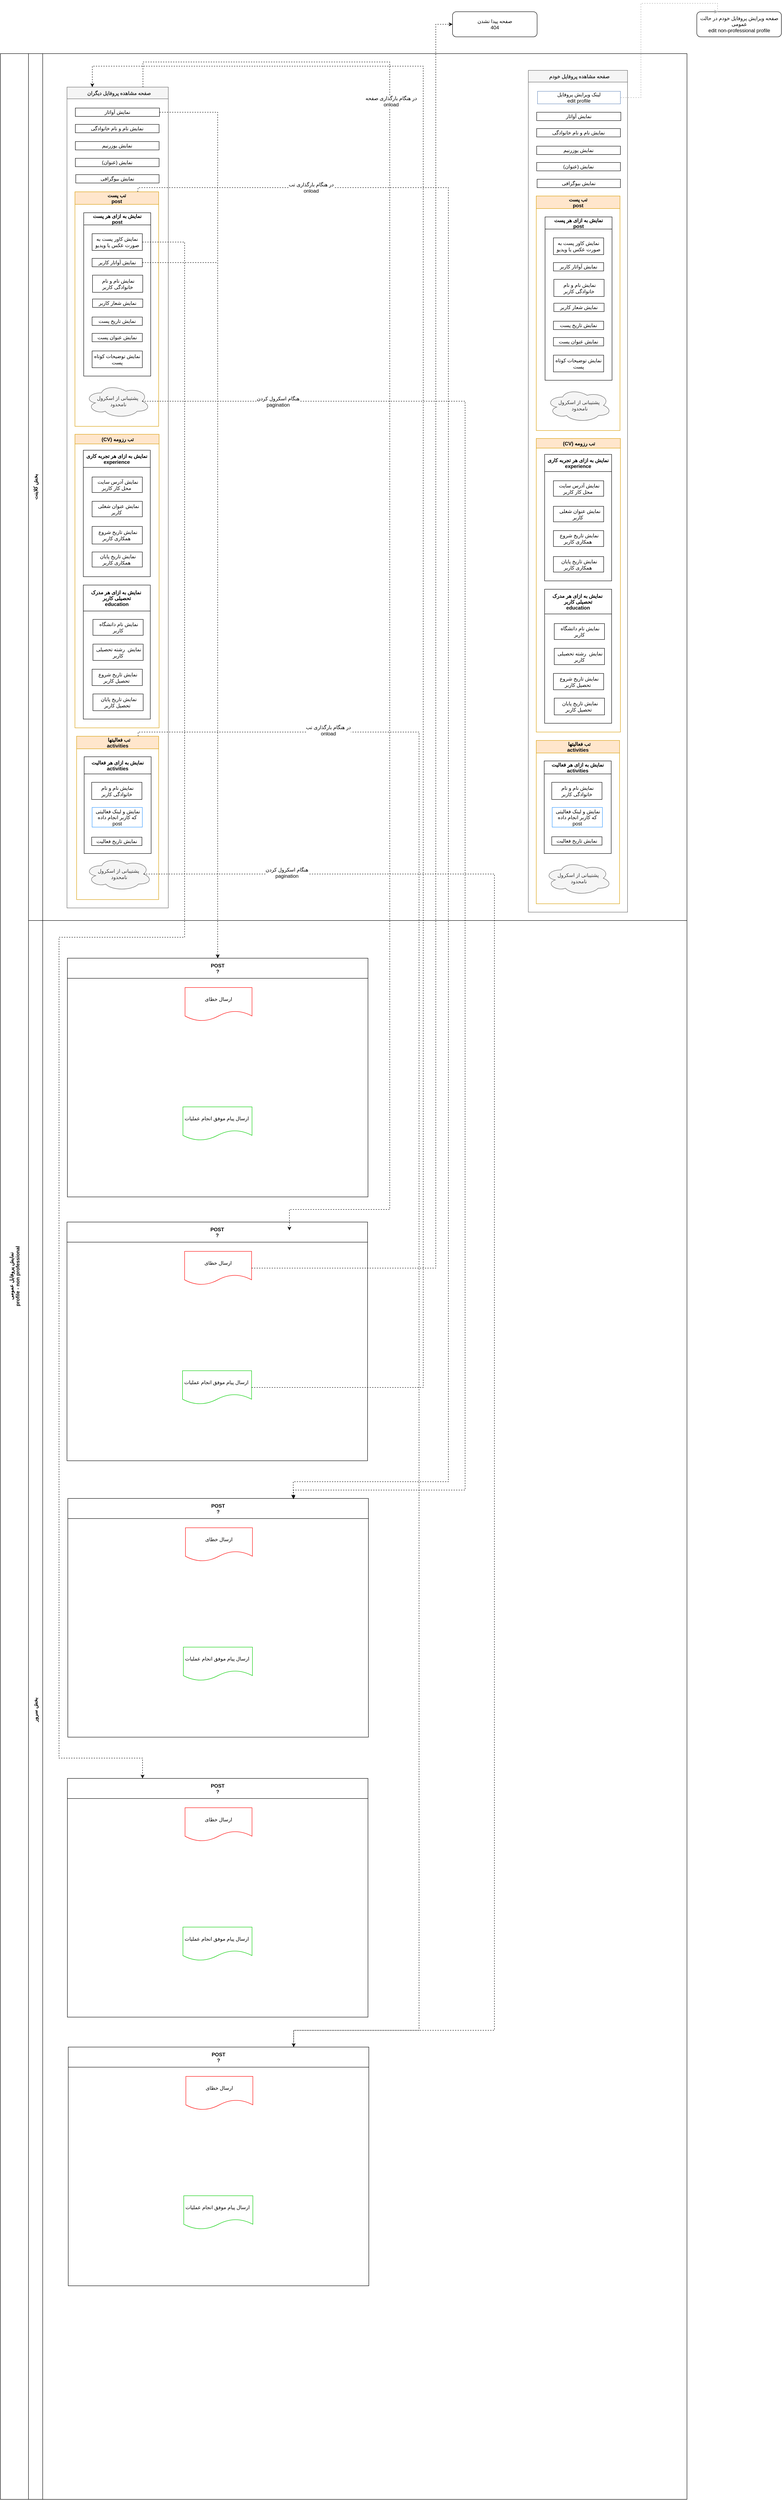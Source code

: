 <mxfile version="11.0.7" type="github"><diagram id="nFZyr5lgO45AVFI8pOyt" name="Page-1"><mxGraphModel dx="2693" dy="-3227" grid="1" gridSize="10" guides="1" tooltips="1" connect="1" arrows="1" fold="1" page="1" pageScale="1" pageWidth="850" pageHeight="1100" math="0" shadow="0"><root><mxCell id="0"/><mxCell id="1" parent="0"/><mxCell id="6-1D8ZHgFkMubpNs1xCb-1" value="نمایش پروفایل عمومی&lt;br&gt;profile - non professional&lt;br&gt;" style="swimlane;html=1;childLayout=stackLayout;resizeParent=1;resizeParentMax=0;horizontal=0;startSize=67;horizontalStack=0;" parent="1" vertex="1"><mxGeometry x="-680" y="4680" width="1640" height="5840" as="geometry"/></mxCell><mxCell id="6-1D8ZHgFkMubpNs1xCb-2" value="بخش کلاینت" style="swimlane;html=1;startSize=34;horizontal=0;" parent="6-1D8ZHgFkMubpNs1xCb-1" vertex="1"><mxGeometry x="67" width="1573" height="2070" as="geometry"/></mxCell><mxCell id="6-1D8ZHgFkMubpNs1xCb-3" value="  صفحه مشاهده پروفایل دیگران" style="swimlane;fillColor=#f5f5f5;strokeColor=#666666;fontColor=#333333;startSize=28;" parent="6-1D8ZHgFkMubpNs1xCb-2" vertex="1"><mxGeometry x="92" y="80" width="242" height="1960" as="geometry"/></mxCell><mxCell id="6-1D8ZHgFkMubpNs1xCb-4" value="&lt;p&gt;&lt;/p&gt;&lt;p&gt;&lt;/p&gt;&lt;p&gt;&lt;/p&gt;&lt;p&gt;&lt;/p&gt;&lt;p&gt;&lt;/p&gt;&lt;p&gt;&lt;/p&gt;&lt;p&gt;نمایش آواتار&lt;br&gt;&lt;/p&gt;" style="rounded=0;whiteSpace=wrap;html=1;" parent="6-1D8ZHgFkMubpNs1xCb-3" vertex="1"><mxGeometry x="20" y="50" width="201" height="20" as="geometry"/></mxCell><mxCell id="6-1D8ZHgFkMubpNs1xCb-5" value=" (CV) تب رزومه" style="swimlane;fillColor=#ffe6cc;strokeColor=#d79b00;startSize=23;" parent="6-1D8ZHgFkMubpNs1xCb-3" vertex="1"><mxGeometry x="19" y="829" width="201" height="701" as="geometry"/></mxCell><mxCell id="6-1D8ZHgFkMubpNs1xCb-6" value="&#10;نمایش به ازای هر تجربه کاری&#10;experience&#10;" style="swimlane;startSize=41;" parent="6-1D8ZHgFkMubpNs1xCb-5" vertex="1"><mxGeometry x="20" y="38" width="160" height="302" as="geometry"/></mxCell><mxCell id="6-1D8ZHgFkMubpNs1xCb-7" value="&lt;p&gt;&lt;/p&gt;&lt;p&gt;&lt;/p&gt;&lt;p&gt;&lt;/p&gt;&lt;p&gt;&lt;/p&gt;&lt;p&gt;&lt;/p&gt;&lt;p&gt;&lt;/p&gt;&lt;p&gt;&amp;nbsp;نمایش آدرس سایت محل کار کاربر&amp;nbsp;&lt;br&gt;&lt;/p&gt;" style="rounded=0;whiteSpace=wrap;html=1;" parent="6-1D8ZHgFkMubpNs1xCb-6" vertex="1"><mxGeometry x="21" y="64" width="120" height="37" as="geometry"/></mxCell><mxCell id="6-1D8ZHgFkMubpNs1xCb-8" value="&lt;p&gt;&lt;/p&gt;&lt;p&gt;&lt;/p&gt;&lt;p&gt;&lt;/p&gt;&lt;p&gt;&lt;/p&gt;&lt;p&gt;&lt;/p&gt;&lt;p&gt;&lt;/p&gt;&lt;p&gt;&amp;nbsp;نمایش عنوان شغلی&amp;nbsp; کاربر&amp;nbsp;&lt;br&gt;&lt;/p&gt;" style="rounded=0;whiteSpace=wrap;html=1;" parent="6-1D8ZHgFkMubpNs1xCb-6" vertex="1"><mxGeometry x="21" y="122" width="120" height="37" as="geometry"/></mxCell><mxCell id="6-1D8ZHgFkMubpNs1xCb-9" value="&lt;p&gt;&lt;/p&gt;&lt;p&gt;&lt;/p&gt;&lt;p&gt;&lt;/p&gt;&lt;p&gt;&lt;/p&gt;&lt;p&gt;&lt;/p&gt;&lt;p&gt;&lt;/p&gt;&lt;p&gt;&amp;nbsp;نمایش تاریخ شروع همکاری کاربر&amp;nbsp;&lt;br&gt;&lt;/p&gt;" style="rounded=0;whiteSpace=wrap;html=1;" parent="6-1D8ZHgFkMubpNs1xCb-6" vertex="1"><mxGeometry x="21" y="182" width="120" height="42" as="geometry"/></mxCell><mxCell id="6-1D8ZHgFkMubpNs1xCb-10" value="&lt;p&gt;&lt;/p&gt;&lt;p&gt;&lt;/p&gt;&lt;p&gt;&lt;/p&gt;&lt;p&gt;&lt;/p&gt;&lt;p&gt;&lt;/p&gt;&lt;p&gt;&lt;/p&gt;&lt;p&gt;&amp;nbsp;نمایش تاریخ پایان همکاری کاربر&amp;nbsp;&lt;br&gt;&lt;/p&gt;" style="rounded=0;whiteSpace=wrap;html=1;" parent="6-1D8ZHgFkMubpNs1xCb-6" vertex="1"><mxGeometry x="21" y="243" width="120" height="36" as="geometry"/></mxCell><mxCell id="6-1D8ZHgFkMubpNs1xCb-11" value="&#10;نمایش به ازای هر مدرک &#10;تحصیلی کاربر&#10;education&#10;" style="swimlane;startSize=62;" parent="6-1D8ZHgFkMubpNs1xCb-5" vertex="1"><mxGeometry x="20" y="360" width="160" height="320" as="geometry"/></mxCell><mxCell id="6-1D8ZHgFkMubpNs1xCb-12" value="&lt;p&gt;&lt;/p&gt;&lt;p&gt;&lt;/p&gt;&lt;p&gt;&lt;/p&gt;&lt;p&gt;&lt;/p&gt;&lt;p&gt;&lt;/p&gt;&lt;p&gt;&lt;/p&gt;&lt;p&gt;&amp;nbsp;نمایش تاریخ شروع تحصیل کاربر&amp;nbsp;&lt;br&gt;&lt;/p&gt;" style="rounded=0;whiteSpace=wrap;html=1;" parent="6-1D8ZHgFkMubpNs1xCb-11" vertex="1"><mxGeometry x="21" y="201" width="120" height="39" as="geometry"/></mxCell><mxCell id="6-1D8ZHgFkMubpNs1xCb-13" value="&lt;p&gt;&lt;/p&gt;&lt;p&gt;&lt;/p&gt;&lt;p&gt;&lt;/p&gt;&lt;p&gt;&lt;/p&gt;&lt;p&gt;&lt;/p&gt;&lt;p&gt;&lt;/p&gt;&lt;p&gt;&amp;nbsp;نمایش تاریخ پایان تحصیل کاربر&amp;nbsp;&lt;br&gt;&lt;/p&gt;" style="rounded=0;whiteSpace=wrap;html=1;" parent="6-1D8ZHgFkMubpNs1xCb-11" vertex="1"><mxGeometry x="23" y="260" width="120" height="40" as="geometry"/></mxCell><mxCell id="6-1D8ZHgFkMubpNs1xCb-14" value="&lt;p&gt;&lt;/p&gt;&lt;p&gt;&lt;/p&gt;&lt;p&gt;&lt;/p&gt;&lt;p&gt;&lt;/p&gt;&lt;p&gt;&lt;/p&gt;&lt;p&gt;&lt;/p&gt;&lt;p&gt;&amp;nbsp;نمایش نام دانشگاه کاربر&lt;br&gt;&lt;/p&gt;" style="rounded=0;whiteSpace=wrap;html=1;" parent="6-1D8ZHgFkMubpNs1xCb-11" vertex="1"><mxGeometry x="23" y="82" width="120" height="38" as="geometry"/></mxCell><mxCell id="6-1D8ZHgFkMubpNs1xCb-15" value="&lt;p&gt;&lt;/p&gt;&lt;p&gt;&lt;/p&gt;&lt;p&gt;&lt;/p&gt;&lt;p&gt;&lt;/p&gt;&lt;p&gt;&lt;/p&gt;&lt;p&gt;&lt;/p&gt;&lt;p&gt;&amp;nbsp;نمایش&amp;nbsp; رشته تحصیلی کاربر&lt;br&gt;&lt;/p&gt;" style="rounded=0;whiteSpace=wrap;html=1;" parent="6-1D8ZHgFkMubpNs1xCb-11" vertex="1"><mxGeometry x="23" y="141" width="120" height="39" as="geometry"/></mxCell><mxCell id="6-1D8ZHgFkMubpNs1xCb-22" value="&lt;p&gt;&lt;/p&gt;&lt;p&gt;&lt;/p&gt;&lt;p&gt;&lt;/p&gt;&lt;p&gt;&lt;/p&gt;&lt;p&gt;&lt;/p&gt;&lt;p&gt;&lt;/p&gt;&lt;p&gt;نمایش نام و نام خانوادگی&lt;br&gt;&lt;/p&gt;" style="rounded=0;whiteSpace=wrap;html=1;" parent="6-1D8ZHgFkMubpNs1xCb-3" vertex="1"><mxGeometry x="20" y="89" width="200" height="20" as="geometry"/></mxCell><mxCell id="6-1D8ZHgFkMubpNs1xCb-23" value="&lt;p&gt;&lt;/p&gt;&lt;p&gt;&lt;/p&gt;&lt;p&gt;&lt;/p&gt;&lt;p&gt;&lt;/p&gt;&lt;p&gt;&lt;/p&gt;&lt;p&gt;&lt;/p&gt;&lt;p&gt;نمایش یوزرنیم&lt;br&gt;&lt;/p&gt;" style="rounded=0;whiteSpace=wrap;html=1;" parent="6-1D8ZHgFkMubpNs1xCb-3" vertex="1"><mxGeometry x="20" y="130" width="200" height="20" as="geometry"/></mxCell><mxCell id="6-1D8ZHgFkMubpNs1xCb-24" value="&lt;p&gt;&lt;/p&gt;&lt;p&gt;&lt;/p&gt;&lt;p&gt;&lt;/p&gt;&lt;p&gt;&lt;/p&gt;&lt;p&gt;&lt;/p&gt;&lt;p&gt;&lt;/p&gt;&lt;p&gt;(نمایش (عنوان&lt;br&gt;&lt;/p&gt;" style="rounded=0;whiteSpace=wrap;html=1;" parent="6-1D8ZHgFkMubpNs1xCb-3" vertex="1"><mxGeometry x="20" y="170" width="200" height="20" as="geometry"/></mxCell><mxCell id="6-1D8ZHgFkMubpNs1xCb-25" value="&lt;p&gt;&lt;/p&gt;&lt;p&gt;&lt;/p&gt;&lt;p&gt;&lt;/p&gt;&lt;p&gt;&lt;/p&gt;&lt;p&gt;&lt;/p&gt;&lt;p&gt;&lt;/p&gt;&lt;p&gt;نمایش بیوگرافی&lt;br&gt;&lt;/p&gt;" style="rounded=0;whiteSpace=wrap;html=1;" parent="6-1D8ZHgFkMubpNs1xCb-3" vertex="1"><mxGeometry x="21" y="209" width="199" height="20" as="geometry"/></mxCell><mxCell id="6-1D8ZHgFkMubpNs1xCb-26" value="تب پست&#10;post" style="swimlane;fillColor=#ffe6cc;strokeColor=#d79b00;startSize=30;" parent="6-1D8ZHgFkMubpNs1xCb-3" vertex="1"><mxGeometry x="19" y="250" width="200" height="560" as="geometry"/></mxCell><mxCell id="6-1D8ZHgFkMubpNs1xCb-27" value="نمایش به ازای هر پست&#10;post" style="swimlane;startSize=29;" parent="6-1D8ZHgFkMubpNs1xCb-26" vertex="1"><mxGeometry x="21" y="50" width="160" height="390" as="geometry"/></mxCell><mxCell id="6-1D8ZHgFkMubpNs1xCb-28" value="&lt;p&gt;&lt;/p&gt;&lt;p&gt;&lt;/p&gt;&lt;p&gt;&lt;/p&gt;&lt;p&gt;&lt;/p&gt;&lt;p&gt;&lt;/p&gt;&lt;p&gt;&lt;/p&gt;&lt;p&gt;نمایش کاور پست به صورت عکس یا ویدیو&lt;br&gt;&lt;/p&gt;" style="rounded=0;whiteSpace=wrap;html=1;" parent="6-1D8ZHgFkMubpNs1xCb-27" vertex="1"><mxGeometry x="20" y="50" width="120" height="40" as="geometry"/></mxCell><mxCell id="6-1D8ZHgFkMubpNs1xCb-29" value="&lt;p&gt;&lt;/p&gt;&lt;p&gt;&lt;/p&gt;&lt;p&gt;&lt;/p&gt;&lt;p&gt;&lt;/p&gt;&lt;p&gt;&lt;/p&gt;&lt;p&gt;&lt;/p&gt;&lt;p&gt;نمایش آواتار کاربر&lt;br&gt;&lt;/p&gt;" style="rounded=0;whiteSpace=wrap;html=1;" parent="6-1D8ZHgFkMubpNs1xCb-27" vertex="1"><mxGeometry x="20" y="109" width="120" height="20" as="geometry"/></mxCell><mxCell id="6-1D8ZHgFkMubpNs1xCb-30" value="&lt;p&gt;&lt;/p&gt;&lt;p&gt;&lt;/p&gt;&lt;p&gt;&lt;/p&gt;&lt;p&gt;&lt;/p&gt;&lt;p&gt;&lt;/p&gt;&lt;p&gt;&lt;/p&gt;&lt;p&gt;&amp;nbsp;نمایش نام و نام خانوادگی کاربر&lt;br&gt;&lt;/p&gt;" style="rounded=0;whiteSpace=wrap;html=1;" parent="6-1D8ZHgFkMubpNs1xCb-27" vertex="1"><mxGeometry x="21" y="149" width="120" height="41" as="geometry"/></mxCell><mxCell id="6-1D8ZHgFkMubpNs1xCb-31" value="&lt;p&gt;&lt;/p&gt;&lt;p&gt;&lt;/p&gt;&lt;p&gt;&lt;/p&gt;&lt;p&gt;&lt;/p&gt;&lt;p&gt;&lt;/p&gt;&lt;p&gt;&lt;/p&gt;&lt;p&gt;نمایش شعار کاربر&lt;br&gt;&lt;/p&gt;" style="rounded=0;whiteSpace=wrap;html=1;" parent="6-1D8ZHgFkMubpNs1xCb-27" vertex="1"><mxGeometry x="21" y="206" width="120" height="20" as="geometry"/></mxCell><mxCell id="6-1D8ZHgFkMubpNs1xCb-32" value="&lt;p&gt;&lt;/p&gt;&lt;p&gt;&lt;/p&gt;&lt;p&gt;&lt;/p&gt;&lt;p&gt;&lt;/p&gt;&lt;p&gt;&lt;/p&gt;&lt;p&gt;&lt;/p&gt;&lt;p&gt;نمایش تاریخ پست&lt;br&gt;&lt;/p&gt;" style="rounded=0;whiteSpace=wrap;html=1;" parent="6-1D8ZHgFkMubpNs1xCb-27" vertex="1"><mxGeometry x="20" y="249" width="120" height="20" as="geometry"/></mxCell><mxCell id="6-1D8ZHgFkMubpNs1xCb-33" value="&lt;p&gt;&lt;/p&gt;&lt;p&gt;&lt;/p&gt;&lt;p&gt;&lt;/p&gt;&lt;p&gt;&lt;/p&gt;&lt;p&gt;&lt;/p&gt;&lt;p&gt;&lt;/p&gt;&lt;p&gt;نمایش عنوان پست&lt;br&gt;&lt;/p&gt;" style="rounded=0;whiteSpace=wrap;html=1;" parent="6-1D8ZHgFkMubpNs1xCb-27" vertex="1"><mxGeometry x="20" y="288" width="120" height="20" as="geometry"/></mxCell><mxCell id="6-1D8ZHgFkMubpNs1xCb-34" value="&lt;p&gt;&lt;/p&gt;&lt;p&gt;&lt;/p&gt;&lt;p&gt;&lt;/p&gt;&lt;p&gt;&lt;/p&gt;&lt;p&gt;&lt;/p&gt;&lt;p&gt;&lt;/p&gt;&lt;p&gt;نمایش توضیحات کوتاه پست&lt;br&gt;&lt;/p&gt;" style="rounded=0;whiteSpace=wrap;html=1;" parent="6-1D8ZHgFkMubpNs1xCb-27" vertex="1"><mxGeometry x="20" y="330" width="120" height="40" as="geometry"/></mxCell><mxCell id="6-1D8ZHgFkMubpNs1xCb-35" value="پشتیبانی از اسکرول&lt;br&gt;&amp;nbsp;نامحدود" style="ellipse;shape=cloud;whiteSpace=wrap;html=1;fillColor=#f5f5f5;strokeColor=#666666;fontColor=#333333;" parent="6-1D8ZHgFkMubpNs1xCb-26" vertex="1"><mxGeometry x="24" y="460" width="156" height="80" as="geometry"/></mxCell><mxCell id="6-1D8ZHgFkMubpNs1xCb-16" value="  تب فعالیتها&#10;activities" style="swimlane;fillColor=#ffe6cc;strokeColor=#d79b00;startSize=30;" parent="6-1D8ZHgFkMubpNs1xCb-3" vertex="1"><mxGeometry x="23" y="1550" width="196" height="390" as="geometry"/></mxCell><mxCell id="6-1D8ZHgFkMubpNs1xCb-17" value="نمایش به ازای هر فعالیت&#10;activities" style="swimlane;startSize=41;" parent="6-1D8ZHgFkMubpNs1xCb-16" vertex="1"><mxGeometry x="18" y="49" width="160" height="231" as="geometry"/></mxCell><mxCell id="6-1D8ZHgFkMubpNs1xCb-18" value="&lt;p&gt;&lt;/p&gt;&lt;p&gt;&lt;/p&gt;&lt;p&gt;&lt;/p&gt;&lt;p&gt;&lt;/p&gt;&lt;p&gt;&lt;/p&gt;&lt;p&gt;&lt;/p&gt;&lt;p&gt;&amp;nbsp;نمایش نام و نام خانوادگی کاربر&lt;br&gt;&lt;/p&gt;" style="rounded=0;whiteSpace=wrap;html=1;" parent="6-1D8ZHgFkMubpNs1xCb-17" vertex="1"><mxGeometry x="18" y="61" width="120" height="41" as="geometry"/></mxCell><mxCell id="6-1D8ZHgFkMubpNs1xCb-19" value="&lt;p&gt;&lt;/p&gt;&lt;p&gt;&lt;/p&gt;&lt;p&gt;&lt;/p&gt;&lt;p&gt;&lt;/p&gt;&lt;p&gt;&lt;/p&gt;&lt;p&gt;&lt;/p&gt;&lt;p&gt;نمایش تاریخ فعالیت&lt;br&gt;&lt;/p&gt;" style="rounded=0;whiteSpace=wrap;html=1;" parent="6-1D8ZHgFkMubpNs1xCb-17" vertex="1"><mxGeometry x="18" y="192" width="120" height="20" as="geometry"/></mxCell><mxCell id="6-1D8ZHgFkMubpNs1xCb-20" value="&lt;p&gt;&lt;/p&gt;&lt;p&gt;&lt;/p&gt;&lt;p&gt;&lt;/p&gt;&lt;p&gt;&lt;/p&gt;&lt;p&gt;&lt;/p&gt;&lt;p&gt;&lt;/p&gt;&lt;p&gt;&amp;nbsp;نمایش و لینک فعالیتی که کاربر انجام داده&lt;br&gt;post&lt;/p&gt;" style="rounded=0;whiteSpace=wrap;html=1;fillColor=#FFFFFF;strokeColor=#3399FF;" parent="6-1D8ZHgFkMubpNs1xCb-17" vertex="1"><mxGeometry x="19" y="121" width="120" height="47" as="geometry"/></mxCell><mxCell id="6-1D8ZHgFkMubpNs1xCb-21" value="پشتیبانی از اسکرول&lt;br&gt;&amp;nbsp;نامحدود" style="ellipse;shape=cloud;whiteSpace=wrap;html=1;fillColor=#f5f5f5;strokeColor=#666666;fontColor=#333333;" parent="6-1D8ZHgFkMubpNs1xCb-16" vertex="1"><mxGeometry x="20" y="289" width="160" height="80" as="geometry"/></mxCell><mxCell id="hXiAOLmPOEVzWz-QGx-l-1" value="  صفحه مشاهده پروفایل خودم" style="swimlane;fillColor=#f5f5f5;strokeColor=#666666;fontColor=#333333;startSize=28;" parent="6-1D8ZHgFkMubpNs1xCb-2" vertex="1"><mxGeometry x="1194" y="40" width="237" height="2010" as="geometry"/></mxCell><mxCell id="hXiAOLmPOEVzWz-QGx-l-2" value="&lt;p&gt;&lt;/p&gt;&lt;p&gt;&lt;/p&gt;&lt;p&gt;&lt;/p&gt;&lt;p&gt;&lt;/p&gt;&lt;p&gt;&lt;/p&gt;&lt;p&gt;&lt;/p&gt;&lt;p&gt;نمایش آواتار&lt;br&gt;&lt;/p&gt;" style="rounded=0;whiteSpace=wrap;html=1;" parent="hXiAOLmPOEVzWz-QGx-l-1" vertex="1"><mxGeometry x="20" y="100" width="201" height="20" as="geometry"/></mxCell><mxCell id="hXiAOLmPOEVzWz-QGx-l-3" value=" (CV) تب رزومه" style="swimlane;fillColor=#ffe6cc;strokeColor=#d79b00;startSize=23;" parent="hXiAOLmPOEVzWz-QGx-l-1" vertex="1"><mxGeometry x="19" y="879" width="201" height="701" as="geometry"/></mxCell><mxCell id="hXiAOLmPOEVzWz-QGx-l-4" value="&#10;نمایش به ازای هر تجربه کاری&#10;experience&#10;" style="swimlane;startSize=41;" parent="hXiAOLmPOEVzWz-QGx-l-3" vertex="1"><mxGeometry x="20" y="38" width="160" height="302" as="geometry"/></mxCell><mxCell id="hXiAOLmPOEVzWz-QGx-l-5" value="&lt;p&gt;&lt;/p&gt;&lt;p&gt;&lt;/p&gt;&lt;p&gt;&lt;/p&gt;&lt;p&gt;&lt;/p&gt;&lt;p&gt;&lt;/p&gt;&lt;p&gt;&lt;/p&gt;&lt;p&gt;&amp;nbsp;نمایش آدرس سایت محل کار کاربر&amp;nbsp;&lt;br&gt;&lt;/p&gt;" style="rounded=0;whiteSpace=wrap;html=1;" parent="hXiAOLmPOEVzWz-QGx-l-4" vertex="1"><mxGeometry x="21" y="63" width="120" height="37" as="geometry"/></mxCell><mxCell id="hXiAOLmPOEVzWz-QGx-l-6" value="&lt;p&gt;&lt;/p&gt;&lt;p&gt;&lt;/p&gt;&lt;p&gt;&lt;/p&gt;&lt;p&gt;&lt;/p&gt;&lt;p&gt;&lt;/p&gt;&lt;p&gt;&lt;/p&gt;&lt;p&gt;&amp;nbsp;نمایش عنوان شغلی&amp;nbsp; کاربر&amp;nbsp;&lt;br&gt;&lt;/p&gt;" style="rounded=0;whiteSpace=wrap;html=1;" parent="hXiAOLmPOEVzWz-QGx-l-4" vertex="1"><mxGeometry x="21" y="124" width="120" height="37" as="geometry"/></mxCell><mxCell id="hXiAOLmPOEVzWz-QGx-l-7" value="&lt;p&gt;&lt;/p&gt;&lt;p&gt;&lt;/p&gt;&lt;p&gt;&lt;/p&gt;&lt;p&gt;&lt;/p&gt;&lt;p&gt;&lt;/p&gt;&lt;p&gt;&lt;/p&gt;&lt;p&gt;&amp;nbsp;نمایش تاریخ شروع همکاری کاربر&amp;nbsp;&lt;br&gt;&lt;/p&gt;" style="rounded=0;whiteSpace=wrap;html=1;" parent="hXiAOLmPOEVzWz-QGx-l-4" vertex="1"><mxGeometry x="21" y="182" width="120" height="38" as="geometry"/></mxCell><mxCell id="hXiAOLmPOEVzWz-QGx-l-8" value="&lt;p&gt;&lt;/p&gt;&lt;p&gt;&lt;/p&gt;&lt;p&gt;&lt;/p&gt;&lt;p&gt;&lt;/p&gt;&lt;p&gt;&lt;/p&gt;&lt;p&gt;&lt;/p&gt;&lt;p&gt;&amp;nbsp;نمایش تاریخ پایان همکاری کاربر&amp;nbsp;&lt;br&gt;&lt;/p&gt;" style="rounded=0;whiteSpace=wrap;html=1;" parent="hXiAOLmPOEVzWz-QGx-l-4" vertex="1"><mxGeometry x="21" y="244" width="120" height="37" as="geometry"/></mxCell><mxCell id="hXiAOLmPOEVzWz-QGx-l-9" value="&#10;نمایش به ازای هر مدرک &#10;تحصیلی کاربر&#10;education&#10;" style="swimlane;startSize=59;" parent="hXiAOLmPOEVzWz-QGx-l-3" vertex="1"><mxGeometry x="20" y="360" width="160" height="320" as="geometry"/></mxCell><mxCell id="hXiAOLmPOEVzWz-QGx-l-10" value="&lt;p&gt;&lt;/p&gt;&lt;p&gt;&lt;/p&gt;&lt;p&gt;&lt;/p&gt;&lt;p&gt;&lt;/p&gt;&lt;p&gt;&lt;/p&gt;&lt;p&gt;&lt;/p&gt;&lt;p&gt;&amp;nbsp;نمایش تاریخ شروع تحصیل کاربر&amp;nbsp;&lt;br&gt;&lt;/p&gt;" style="rounded=0;whiteSpace=wrap;html=1;" parent="hXiAOLmPOEVzWz-QGx-l-9" vertex="1"><mxGeometry x="21" y="201" width="120" height="39" as="geometry"/></mxCell><mxCell id="hXiAOLmPOEVzWz-QGx-l-11" value="&lt;p&gt;&lt;/p&gt;&lt;p&gt;&lt;/p&gt;&lt;p&gt;&lt;/p&gt;&lt;p&gt;&lt;/p&gt;&lt;p&gt;&lt;/p&gt;&lt;p&gt;&lt;/p&gt;&lt;p&gt;&amp;nbsp;نمایش تاریخ پایان تحصیل کاربر&amp;nbsp;&lt;br&gt;&lt;/p&gt;" style="rounded=0;whiteSpace=wrap;html=1;" parent="hXiAOLmPOEVzWz-QGx-l-9" vertex="1"><mxGeometry x="23" y="260" width="120" height="40" as="geometry"/></mxCell><mxCell id="hXiAOLmPOEVzWz-QGx-l-12" value="&lt;p&gt;&lt;/p&gt;&lt;p&gt;&lt;/p&gt;&lt;p&gt;&lt;/p&gt;&lt;p&gt;&lt;/p&gt;&lt;p&gt;&lt;/p&gt;&lt;p&gt;&lt;/p&gt;&lt;p&gt;&amp;nbsp;نمایش نام دانشگاه کاربر&lt;br&gt;&lt;/p&gt;" style="rounded=0;whiteSpace=wrap;html=1;" parent="hXiAOLmPOEVzWz-QGx-l-9" vertex="1"><mxGeometry x="23" y="82" width="120" height="38" as="geometry"/></mxCell><mxCell id="hXiAOLmPOEVzWz-QGx-l-13" value="&lt;p&gt;&lt;/p&gt;&lt;p&gt;&lt;/p&gt;&lt;p&gt;&lt;/p&gt;&lt;p&gt;&lt;/p&gt;&lt;p&gt;&lt;/p&gt;&lt;p&gt;&lt;/p&gt;&lt;p&gt;&amp;nbsp;نمایش&amp;nbsp; رشته تحصیلی کاربر&lt;br&gt;&lt;/p&gt;" style="rounded=0;whiteSpace=wrap;html=1;" parent="hXiAOLmPOEVzWz-QGx-l-9" vertex="1"><mxGeometry x="23" y="141" width="120" height="39" as="geometry"/></mxCell><mxCell id="hXiAOLmPOEVzWz-QGx-l-20" value="&lt;p&gt;&lt;/p&gt;&lt;p&gt;&lt;/p&gt;&lt;p&gt;&lt;/p&gt;&lt;p&gt;&lt;/p&gt;&lt;p&gt;&lt;/p&gt;&lt;p&gt;&lt;/p&gt;&lt;p&gt;نمایش نام و نام خانوادگی&lt;br&gt;&lt;/p&gt;" style="rounded=0;whiteSpace=wrap;html=1;" parent="hXiAOLmPOEVzWz-QGx-l-1" vertex="1"><mxGeometry x="20" y="139" width="200" height="20" as="geometry"/></mxCell><mxCell id="hXiAOLmPOEVzWz-QGx-l-21" value="&lt;p&gt;&lt;/p&gt;&lt;p&gt;&lt;/p&gt;&lt;p&gt;&lt;/p&gt;&lt;p&gt;&lt;/p&gt;&lt;p&gt;&lt;/p&gt;&lt;p&gt;&lt;/p&gt;&lt;p&gt;نمایش یوزرنیم&lt;br&gt;&lt;/p&gt;" style="rounded=0;whiteSpace=wrap;html=1;" parent="hXiAOLmPOEVzWz-QGx-l-1" vertex="1"><mxGeometry x="20" y="181" width="200" height="20" as="geometry"/></mxCell><mxCell id="hXiAOLmPOEVzWz-QGx-l-22" value="&lt;p&gt;&lt;/p&gt;&lt;p&gt;&lt;/p&gt;&lt;p&gt;&lt;/p&gt;&lt;p&gt;&lt;/p&gt;&lt;p&gt;&lt;/p&gt;&lt;p&gt;&lt;/p&gt;&lt;p&gt;(نمایش (عنوان&lt;br&gt;&lt;/p&gt;" style="rounded=0;whiteSpace=wrap;html=1;" parent="hXiAOLmPOEVzWz-QGx-l-1" vertex="1"><mxGeometry x="20" y="220" width="200" height="20" as="geometry"/></mxCell><mxCell id="hXiAOLmPOEVzWz-QGx-l-23" value="&lt;p&gt;&lt;/p&gt;&lt;p&gt;&lt;/p&gt;&lt;p&gt;&lt;/p&gt;&lt;p&gt;&lt;/p&gt;&lt;p&gt;&lt;/p&gt;&lt;p&gt;&lt;/p&gt;&lt;p&gt;نمایش بیوگرافی&lt;br&gt;&lt;/p&gt;" style="rounded=0;whiteSpace=wrap;html=1;" parent="hXiAOLmPOEVzWz-QGx-l-1" vertex="1"><mxGeometry x="21" y="260" width="199" height="20" as="geometry"/></mxCell><mxCell id="hXiAOLmPOEVzWz-QGx-l-24" value="تب پست&#10;post" style="swimlane;fillColor=#ffe6cc;strokeColor=#d79b00;startSize=30;" parent="hXiAOLmPOEVzWz-QGx-l-1" vertex="1"><mxGeometry x="19" y="300" width="200" height="560" as="geometry"/></mxCell><mxCell id="hXiAOLmPOEVzWz-QGx-l-25" value="نمایش به ازای هر پست&#10;post" style="swimlane;startSize=29;" parent="hXiAOLmPOEVzWz-QGx-l-24" vertex="1"><mxGeometry x="21" y="50" width="160" height="390" as="geometry"/></mxCell><mxCell id="hXiAOLmPOEVzWz-QGx-l-26" value="&lt;p&gt;&lt;/p&gt;&lt;p&gt;&lt;/p&gt;&lt;p&gt;&lt;/p&gt;&lt;p&gt;&lt;/p&gt;&lt;p&gt;&lt;/p&gt;&lt;p&gt;&lt;/p&gt;&lt;p&gt;نمایش کاور پست به صورت عکس یا ویدیو&lt;br&gt;&lt;/p&gt;" style="rounded=0;whiteSpace=wrap;html=1;" parent="hXiAOLmPOEVzWz-QGx-l-25" vertex="1"><mxGeometry x="20" y="50" width="120" height="40" as="geometry"/></mxCell><mxCell id="hXiAOLmPOEVzWz-QGx-l-27" value="&lt;p&gt;&lt;/p&gt;&lt;p&gt;&lt;/p&gt;&lt;p&gt;&lt;/p&gt;&lt;p&gt;&lt;/p&gt;&lt;p&gt;&lt;/p&gt;&lt;p&gt;&lt;/p&gt;&lt;p&gt;نمایش آواتار کاربر&lt;br&gt;&lt;/p&gt;" style="rounded=0;whiteSpace=wrap;html=1;" parent="hXiAOLmPOEVzWz-QGx-l-25" vertex="1"><mxGeometry x="20" y="109" width="120" height="20" as="geometry"/></mxCell><mxCell id="hXiAOLmPOEVzWz-QGx-l-28" value="&lt;p&gt;&lt;/p&gt;&lt;p&gt;&lt;/p&gt;&lt;p&gt;&lt;/p&gt;&lt;p&gt;&lt;/p&gt;&lt;p&gt;&lt;/p&gt;&lt;p&gt;&lt;/p&gt;&lt;p&gt;&amp;nbsp;نمایش نام و نام خانوادگی کاربر&lt;br&gt;&lt;/p&gt;" style="rounded=0;whiteSpace=wrap;html=1;" parent="hXiAOLmPOEVzWz-QGx-l-25" vertex="1"><mxGeometry x="21" y="149" width="120" height="41" as="geometry"/></mxCell><mxCell id="hXiAOLmPOEVzWz-QGx-l-29" value="&lt;p&gt;&lt;/p&gt;&lt;p&gt;&lt;/p&gt;&lt;p&gt;&lt;/p&gt;&lt;p&gt;&lt;/p&gt;&lt;p&gt;&lt;/p&gt;&lt;p&gt;&lt;/p&gt;&lt;p&gt;نمایش شعار کاربر&lt;br&gt;&lt;/p&gt;" style="rounded=0;whiteSpace=wrap;html=1;" parent="hXiAOLmPOEVzWz-QGx-l-25" vertex="1"><mxGeometry x="21" y="206" width="120" height="20" as="geometry"/></mxCell><mxCell id="hXiAOLmPOEVzWz-QGx-l-30" value="&lt;p&gt;&lt;/p&gt;&lt;p&gt;&lt;/p&gt;&lt;p&gt;&lt;/p&gt;&lt;p&gt;&lt;/p&gt;&lt;p&gt;&lt;/p&gt;&lt;p&gt;&lt;/p&gt;&lt;p&gt;نمایش تاریخ پست&lt;br&gt;&lt;/p&gt;" style="rounded=0;whiteSpace=wrap;html=1;" parent="hXiAOLmPOEVzWz-QGx-l-25" vertex="1"><mxGeometry x="20" y="249" width="120" height="20" as="geometry"/></mxCell><mxCell id="hXiAOLmPOEVzWz-QGx-l-31" value="&lt;p&gt;&lt;/p&gt;&lt;p&gt;&lt;/p&gt;&lt;p&gt;&lt;/p&gt;&lt;p&gt;&lt;/p&gt;&lt;p&gt;&lt;/p&gt;&lt;p&gt;&lt;/p&gt;&lt;p&gt;نمایش عنوان پست&lt;br&gt;&lt;/p&gt;" style="rounded=0;whiteSpace=wrap;html=1;" parent="hXiAOLmPOEVzWz-QGx-l-25" vertex="1"><mxGeometry x="20" y="288" width="120" height="20" as="geometry"/></mxCell><mxCell id="hXiAOLmPOEVzWz-QGx-l-32" value="&lt;p&gt;&lt;/p&gt;&lt;p&gt;&lt;/p&gt;&lt;p&gt;&lt;/p&gt;&lt;p&gt;&lt;/p&gt;&lt;p&gt;&lt;/p&gt;&lt;p&gt;&lt;/p&gt;&lt;p&gt;نمایش توضیحات کوتاه پست&lt;br&gt;&lt;/p&gt;" style="rounded=0;whiteSpace=wrap;html=1;" parent="hXiAOLmPOEVzWz-QGx-l-25" vertex="1"><mxGeometry x="20" y="330" width="120" height="40" as="geometry"/></mxCell><mxCell id="hXiAOLmPOEVzWz-QGx-l-33" value="پشتیبانی از اسکرول&lt;br&gt;&amp;nbsp;نامحدود" style="ellipse;shape=cloud;whiteSpace=wrap;html=1;fillColor=#f5f5f5;strokeColor=#666666;fontColor=#333333;" parent="hXiAOLmPOEVzWz-QGx-l-24" vertex="1"><mxGeometry x="24" y="460" width="156" height="80" as="geometry"/></mxCell><mxCell id="hXiAOLmPOEVzWz-QGx-l-34" value="&lt;p&gt;&lt;/p&gt;&lt;p&gt;&lt;/p&gt;&lt;p&gt;&lt;/p&gt;&lt;p&gt;&lt;/p&gt;&lt;p&gt;&lt;/p&gt;&lt;p&gt;لینک ویرایش پروفایل&lt;br&gt;edit profile&lt;br&gt;&lt;/p&gt;" style="rounded=0;whiteSpace=wrap;html=1;fillColor=#FFFFFF;strokeColor=#6c8ebf;" parent="hXiAOLmPOEVzWz-QGx-l-1" vertex="1"><mxGeometry x="22" y="50" width="198" height="30" as="geometry"/></mxCell><mxCell id="hXiAOLmPOEVzWz-QGx-l-14" value="  تب فعالیتها&#10;activities" style="swimlane;fillColor=#ffe6cc;strokeColor=#d79b00;startSize=30;" parent="hXiAOLmPOEVzWz-QGx-l-1" vertex="1"><mxGeometry x="19" y="1600" width="199" height="390" as="geometry"/></mxCell><mxCell id="hXiAOLmPOEVzWz-QGx-l-15" value="نمایش به ازای هر فعالیت&#10;activities" style="swimlane;startSize=31;" parent="hXiAOLmPOEVzWz-QGx-l-14" vertex="1"><mxGeometry x="19" y="49" width="160" height="221" as="geometry"/></mxCell><mxCell id="hXiAOLmPOEVzWz-QGx-l-16" value="&lt;p&gt;&lt;/p&gt;&lt;p&gt;&lt;/p&gt;&lt;p&gt;&lt;/p&gt;&lt;p&gt;&lt;/p&gt;&lt;p&gt;&lt;/p&gt;&lt;p&gt;&lt;/p&gt;&lt;p&gt;&amp;nbsp;نمایش نام و نام خانوادگی کاربر&lt;br&gt;&lt;/p&gt;" style="rounded=0;whiteSpace=wrap;html=1;" parent="hXiAOLmPOEVzWz-QGx-l-15" vertex="1"><mxGeometry x="18" y="51" width="120" height="41" as="geometry"/></mxCell><mxCell id="hXiAOLmPOEVzWz-QGx-l-17" value="&lt;p&gt;&lt;/p&gt;&lt;p&gt;&lt;/p&gt;&lt;p&gt;&lt;/p&gt;&lt;p&gt;&lt;/p&gt;&lt;p&gt;&lt;/p&gt;&lt;p&gt;&lt;/p&gt;&lt;p&gt;نمایش تاریخ فعالیت&lt;br&gt;&lt;/p&gt;" style="rounded=0;whiteSpace=wrap;html=1;" parent="hXiAOLmPOEVzWz-QGx-l-15" vertex="1"><mxGeometry x="18" y="181" width="120" height="20" as="geometry"/></mxCell><mxCell id="hXiAOLmPOEVzWz-QGx-l-18" value="&lt;p&gt;&lt;/p&gt;&lt;p&gt;&lt;/p&gt;&lt;p&gt;&lt;/p&gt;&lt;p&gt;&lt;/p&gt;&lt;p&gt;&lt;/p&gt;&lt;p&gt;&lt;/p&gt;&lt;p&gt;&amp;nbsp;نمایش و لینک فعالیتی که کاربر انجام داده&lt;br&gt;post&lt;/p&gt;" style="rounded=0;whiteSpace=wrap;html=1;fillColor=#FFFFFF;strokeColor=#3399FF;" parent="hXiAOLmPOEVzWz-QGx-l-15" vertex="1"><mxGeometry x="19" y="111" width="120" height="47" as="geometry"/></mxCell><mxCell id="hXiAOLmPOEVzWz-QGx-l-19" value="پشتیبانی از اسکرول&lt;br&gt;&amp;nbsp;نامحدود" style="ellipse;shape=cloud;whiteSpace=wrap;html=1;fillColor=#f5f5f5;strokeColor=#666666;fontColor=#333333;" parent="hXiAOLmPOEVzWz-QGx-l-14" vertex="1"><mxGeometry x="20" y="289" width="160" height="80" as="geometry"/></mxCell><mxCell id="6-1D8ZHgFkMubpNs1xCb-36" value="بخش سرور" style="swimlane;html=1;startSize=34;horizontal=0;" parent="6-1D8ZHgFkMubpNs1xCb-1" vertex="1"><mxGeometry x="67" y="2070" width="1573" height="3770" as="geometry"/></mxCell><mxCell id="6wpBhNa-bCIsLOUR4BL_-1" value="POST &#10;?" style="swimlane;startSize=48;" vertex="1" parent="6-1D8ZHgFkMubpNs1xCb-36"><mxGeometry x="93" y="90" width="718" height="570" as="geometry"/></mxCell><mxCell id="6wpBhNa-bCIsLOUR4BL_-3" style="edgeStyle=orthogonalEdgeStyle;rounded=0;orthogonalLoop=1;jettySize=auto;html=1;exitX=0.5;exitY=1;exitDx=0;exitDy=0;dashed=1;strokeColor=#00CC00;" edge="1" parent="6wpBhNa-bCIsLOUR4BL_-1" target="6wpBhNa-bCIsLOUR4BL_-7"><mxGeometry relative="1" as="geometry"><mxPoint x="153.667" y="150.333" as="sourcePoint"/></mxGeometry></mxCell><mxCell id="6wpBhNa-bCIsLOUR4BL_-4" value="بله" style="text;html=1;resizable=0;points=[];align=center;verticalAlign=middle;labelBackgroundColor=#ffffff;" vertex="1" connectable="0" parent="6wpBhNa-bCIsLOUR4BL_-3"><mxGeometry x="-0.015" y="-11" relative="1" as="geometry"><mxPoint x="11" y="-11" as="offset"/></mxGeometry></mxCell><mxCell id="6wpBhNa-bCIsLOUR4BL_-8" value="بله" style="edgeStyle=orthogonalEdgeStyle;rounded=0;orthogonalLoop=1;jettySize=auto;html=1;exitX=0.5;exitY=1;exitDx=0;exitDy=0;entryX=0.5;entryY=0;entryDx=0;entryDy=0;dashed=1;strokeColor=#00CC00;" edge="1" parent="6wpBhNa-bCIsLOUR4BL_-1"><mxGeometry relative="1" as="geometry"/></mxCell><mxCell id="6wpBhNa-bCIsLOUR4BL_-11" value="ارسال خطای&lt;br&gt;" style="shape=document;whiteSpace=wrap;html=1;boundedLbl=1;strokeColor=#FF0000;" vertex="1" parent="6wpBhNa-bCIsLOUR4BL_-1"><mxGeometry x="281" y="70" width="160" height="80" as="geometry"/></mxCell><mxCell id="6wpBhNa-bCIsLOUR4BL_-12" value="خیر" style="edgeStyle=orthogonalEdgeStyle;rounded=0;orthogonalLoop=1;jettySize=auto;html=1;exitX=1;exitY=0.5;exitDx=0;exitDy=0;entryX=0;entryY=0.5;entryDx=0;entryDy=0;dashed=1;strokeColor=#FF0000;" edge="1" parent="6wpBhNa-bCIsLOUR4BL_-1"><mxGeometry relative="1" as="geometry"/></mxCell><mxCell id="6wpBhNa-bCIsLOUR4BL_-13" value="خیر" style="edgeStyle=orthogonalEdgeStyle;rounded=0;orthogonalLoop=1;jettySize=auto;html=1;exitX=0.5;exitY=1;exitDx=0;exitDy=0;entryX=0.5;entryY=0;entryDx=0;entryDy=0;dashed=1;strokeColor=#FF0000;" edge="1" parent="6wpBhNa-bCIsLOUR4BL_-1"><mxGeometry relative="1" as="geometry"/></mxCell><mxCell id="6wpBhNa-bCIsLOUR4BL_-14" value="بله" style="edgeStyle=orthogonalEdgeStyle;rounded=0;orthogonalLoop=1;jettySize=auto;html=1;exitX=0.5;exitY=1;exitDx=0;exitDy=0;entryX=0.5;entryY=0;entryDx=0;entryDy=0;dashed=1;strokeColor=#00CC00;" edge="1" parent="6wpBhNa-bCIsLOUR4BL_-1" target="6wpBhNa-bCIsLOUR4BL_-10"><mxGeometry relative="1" as="geometry"><mxPoint x="153.667" y="310.333" as="sourcePoint"/></mxGeometry></mxCell><mxCell id="6wpBhNa-bCIsLOUR4BL_-15" value="بله" style="edgeStyle=orthogonalEdgeStyle;rounded=0;orthogonalLoop=1;jettySize=auto;html=1;exitX=0.5;exitY=1;exitDx=0;exitDy=0;dashed=1;strokeColor=#00CC00;" edge="1" parent="6wpBhNa-bCIsLOUR4BL_-1"><mxGeometry relative="1" as="geometry"/></mxCell><mxCell id="6wpBhNa-bCIsLOUR4BL_-17" value="خیر" style="edgeStyle=orthogonalEdgeStyle;rounded=0;orthogonalLoop=1;jettySize=auto;html=1;exitX=1;exitY=0.5;exitDx=0;exitDy=0;entryX=0;entryY=0.5;entryDx=0;entryDy=0;dashed=1;strokeColor=#FF0000;" edge="1" parent="6wpBhNa-bCIsLOUR4BL_-1"><mxGeometry relative="1" as="geometry"><Array as="points"><mxPoint x="357" y="270"/><mxPoint x="357" y="270"/></Array></mxGeometry></mxCell><mxCell id="6wpBhNa-bCIsLOUR4BL_-18" value="خیر" style="edgeStyle=orthogonalEdgeStyle;rounded=0;orthogonalLoop=1;jettySize=auto;html=1;exitX=1;exitY=0.5;exitDx=0;exitDy=0;entryX=0;entryY=0.5;entryDx=0;entryDy=0;dashed=1;strokeColor=#FF0000;" edge="1" parent="6wpBhNa-bCIsLOUR4BL_-1"><mxGeometry relative="1" as="geometry"/></mxCell><mxCell id="6wpBhNa-bCIsLOUR4BL_-19" style="edgeStyle=orthogonalEdgeStyle;rounded=0;orthogonalLoop=1;jettySize=auto;html=1;exitX=0.5;exitY=1;exitDx=0;exitDy=0;dashed=1;strokeColor=#000000;" edge="1" parent="6wpBhNa-bCIsLOUR4BL_-1"><mxGeometry relative="1" as="geometry"/></mxCell><mxCell id="6wpBhNa-bCIsLOUR4BL_-20" style="edgeStyle=orthogonalEdgeStyle;rounded=0;orthogonalLoop=1;jettySize=auto;html=1;exitX=0.5;exitY=1;exitDx=0;exitDy=0;entryX=0.5;entryY=0;entryDx=0;entryDy=0;dashed=1;strokeColor=#000000;" edge="1" parent="6wpBhNa-bCIsLOUR4BL_-1"><mxGeometry relative="1" as="geometry"/></mxCell><mxCell id="6wpBhNa-bCIsLOUR4BL_-21" style="edgeStyle=orthogonalEdgeStyle;rounded=0;orthogonalLoop=1;jettySize=auto;html=1;exitX=1;exitY=0.5;exitDx=0;exitDy=0;entryX=0;entryY=0.5;entryDx=0;entryDy=0;dashed=1;strokeColor=#000000;" edge="1" parent="6wpBhNa-bCIsLOUR4BL_-1"><mxGeometry relative="1" as="geometry"/></mxCell><mxCell id="6wpBhNa-bCIsLOUR4BL_-22" value="خیر" style="edgeStyle=orthogonalEdgeStyle;rounded=0;orthogonalLoop=1;jettySize=auto;html=1;exitX=1;exitY=0.5;exitDx=0;exitDy=0;entryX=0;entryY=0.5;entryDx=0;entryDy=0;dashed=1;strokeColor=#FF0000;" edge="1" parent="6wpBhNa-bCIsLOUR4BL_-1"><mxGeometry relative="1" as="geometry"/></mxCell><mxCell id="6wpBhNa-bCIsLOUR4BL_-23" style="edgeStyle=orthogonalEdgeStyle;rounded=0;orthogonalLoop=1;jettySize=auto;html=1;exitX=1;exitY=0.5;exitDx=0;exitDy=0;entryX=0;entryY=0.5;entryDx=0;entryDy=0;dashed=1;strokeColor=#000000;" edge="1" parent="6wpBhNa-bCIsLOUR4BL_-1"><mxGeometry relative="1" as="geometry"/></mxCell><mxCell id="6wpBhNa-bCIsLOUR4BL_-24" value="ارسال پیام موفق انجام عملیات&amp;nbsp;" style="shape=document;whiteSpace=wrap;html=1;boundedLbl=1;strokeColor=#00CC00;" vertex="1" parent="6wpBhNa-bCIsLOUR4BL_-1"><mxGeometry x="276" y="355" width="165" height="80" as="geometry"/></mxCell><mxCell id="6wpBhNa-bCIsLOUR4BL_-25" value="بله" style="edgeStyle=orthogonalEdgeStyle;rounded=0;orthogonalLoop=1;jettySize=auto;html=1;exitX=0.5;exitY=1;exitDx=0;exitDy=0;dashed=1;strokeColor=#00CC00;" edge="1" parent="6wpBhNa-bCIsLOUR4BL_-1"><mxGeometry relative="1" as="geometry"/></mxCell><mxCell id="6wpBhNa-bCIsLOUR4BL_-29" value="POST &#10;?" style="swimlane;startSize=48;" vertex="1" parent="6-1D8ZHgFkMubpNs1xCb-36"><mxGeometry x="92" y="720" width="718" height="570" as="geometry"/></mxCell><mxCell id="6wpBhNa-bCIsLOUR4BL_-30" style="edgeStyle=orthogonalEdgeStyle;rounded=0;orthogonalLoop=1;jettySize=auto;html=1;exitX=0.5;exitY=1;exitDx=0;exitDy=0;dashed=1;strokeColor=#00CC00;" edge="1" parent="6wpBhNa-bCIsLOUR4BL_-29"><mxGeometry relative="1" as="geometry"><mxPoint x="153.667" y="150.333" as="sourcePoint"/></mxGeometry></mxCell><mxCell id="6wpBhNa-bCIsLOUR4BL_-31" value="بله" style="text;html=1;resizable=0;points=[];align=center;verticalAlign=middle;labelBackgroundColor=#ffffff;" vertex="1" connectable="0" parent="6wpBhNa-bCIsLOUR4BL_-30"><mxGeometry x="-0.015" y="-11" relative="1" as="geometry"><mxPoint x="11" y="-11" as="offset"/></mxGeometry></mxCell><mxCell id="6wpBhNa-bCIsLOUR4BL_-32" value="بله" style="edgeStyle=orthogonalEdgeStyle;rounded=0;orthogonalLoop=1;jettySize=auto;html=1;exitX=0.5;exitY=1;exitDx=0;exitDy=0;entryX=0.5;entryY=0;entryDx=0;entryDy=0;dashed=1;strokeColor=#00CC00;" edge="1" parent="6wpBhNa-bCIsLOUR4BL_-29"><mxGeometry relative="1" as="geometry"/></mxCell><mxCell id="6wpBhNa-bCIsLOUR4BL_-33" value="ارسال خطای&lt;br&gt;" style="shape=document;whiteSpace=wrap;html=1;boundedLbl=1;strokeColor=#FF0000;" vertex="1" parent="6wpBhNa-bCIsLOUR4BL_-29"><mxGeometry x="281" y="70" width="160" height="80" as="geometry"/></mxCell><mxCell id="6wpBhNa-bCIsLOUR4BL_-34" value="خیر" style="edgeStyle=orthogonalEdgeStyle;rounded=0;orthogonalLoop=1;jettySize=auto;html=1;exitX=1;exitY=0.5;exitDx=0;exitDy=0;entryX=0;entryY=0.5;entryDx=0;entryDy=0;dashed=1;strokeColor=#FF0000;" edge="1" parent="6wpBhNa-bCIsLOUR4BL_-29"><mxGeometry relative="1" as="geometry"/></mxCell><mxCell id="6wpBhNa-bCIsLOUR4BL_-35" value="خیر" style="edgeStyle=orthogonalEdgeStyle;rounded=0;orthogonalLoop=1;jettySize=auto;html=1;exitX=0.5;exitY=1;exitDx=0;exitDy=0;entryX=0.5;entryY=0;entryDx=0;entryDy=0;dashed=1;strokeColor=#FF0000;" edge="1" parent="6wpBhNa-bCIsLOUR4BL_-29"><mxGeometry relative="1" as="geometry"/></mxCell><mxCell id="6wpBhNa-bCIsLOUR4BL_-36" value="بله" style="edgeStyle=orthogonalEdgeStyle;rounded=0;orthogonalLoop=1;jettySize=auto;html=1;exitX=0.5;exitY=1;exitDx=0;exitDy=0;entryX=0.5;entryY=0;entryDx=0;entryDy=0;dashed=1;strokeColor=#00CC00;" edge="1" parent="6wpBhNa-bCIsLOUR4BL_-29"><mxGeometry relative="1" as="geometry"><mxPoint x="153.667" y="310.333" as="sourcePoint"/></mxGeometry></mxCell><mxCell id="6wpBhNa-bCIsLOUR4BL_-37" value="بله" style="edgeStyle=orthogonalEdgeStyle;rounded=0;orthogonalLoop=1;jettySize=auto;html=1;exitX=0.5;exitY=1;exitDx=0;exitDy=0;dashed=1;strokeColor=#00CC00;" edge="1" parent="6wpBhNa-bCIsLOUR4BL_-29"><mxGeometry relative="1" as="geometry"/></mxCell><mxCell id="6wpBhNa-bCIsLOUR4BL_-38" value="خیر" style="edgeStyle=orthogonalEdgeStyle;rounded=0;orthogonalLoop=1;jettySize=auto;html=1;exitX=1;exitY=0.5;exitDx=0;exitDy=0;entryX=0;entryY=0.5;entryDx=0;entryDy=0;dashed=1;strokeColor=#FF0000;" edge="1" parent="6wpBhNa-bCIsLOUR4BL_-29"><mxGeometry relative="1" as="geometry"><Array as="points"><mxPoint x="357" y="270"/><mxPoint x="357" y="270"/></Array></mxGeometry></mxCell><mxCell id="6wpBhNa-bCIsLOUR4BL_-39" value="خیر" style="edgeStyle=orthogonalEdgeStyle;rounded=0;orthogonalLoop=1;jettySize=auto;html=1;exitX=1;exitY=0.5;exitDx=0;exitDy=0;entryX=0;entryY=0.5;entryDx=0;entryDy=0;dashed=1;strokeColor=#FF0000;" edge="1" parent="6wpBhNa-bCIsLOUR4BL_-29"><mxGeometry relative="1" as="geometry"/></mxCell><mxCell id="6wpBhNa-bCIsLOUR4BL_-40" style="edgeStyle=orthogonalEdgeStyle;rounded=0;orthogonalLoop=1;jettySize=auto;html=1;exitX=0.5;exitY=1;exitDx=0;exitDy=0;dashed=1;strokeColor=#000000;" edge="1" parent="6wpBhNa-bCIsLOUR4BL_-29"><mxGeometry relative="1" as="geometry"/></mxCell><mxCell id="6wpBhNa-bCIsLOUR4BL_-41" style="edgeStyle=orthogonalEdgeStyle;rounded=0;orthogonalLoop=1;jettySize=auto;html=1;exitX=0.5;exitY=1;exitDx=0;exitDy=0;entryX=0.5;entryY=0;entryDx=0;entryDy=0;dashed=1;strokeColor=#000000;" edge="1" parent="6wpBhNa-bCIsLOUR4BL_-29"><mxGeometry relative="1" as="geometry"/></mxCell><mxCell id="6wpBhNa-bCIsLOUR4BL_-42" style="edgeStyle=orthogonalEdgeStyle;rounded=0;orthogonalLoop=1;jettySize=auto;html=1;exitX=1;exitY=0.5;exitDx=0;exitDy=0;entryX=0;entryY=0.5;entryDx=0;entryDy=0;dashed=1;strokeColor=#000000;" edge="1" parent="6wpBhNa-bCIsLOUR4BL_-29"><mxGeometry relative="1" as="geometry"/></mxCell><mxCell id="6wpBhNa-bCIsLOUR4BL_-43" value="خیر" style="edgeStyle=orthogonalEdgeStyle;rounded=0;orthogonalLoop=1;jettySize=auto;html=1;exitX=1;exitY=0.5;exitDx=0;exitDy=0;entryX=0;entryY=0.5;entryDx=0;entryDy=0;dashed=1;strokeColor=#FF0000;" edge="1" parent="6wpBhNa-bCIsLOUR4BL_-29"><mxGeometry relative="1" as="geometry"/></mxCell><mxCell id="6wpBhNa-bCIsLOUR4BL_-44" style="edgeStyle=orthogonalEdgeStyle;rounded=0;orthogonalLoop=1;jettySize=auto;html=1;exitX=1;exitY=0.5;exitDx=0;exitDy=0;entryX=0;entryY=0.5;entryDx=0;entryDy=0;dashed=1;strokeColor=#000000;" edge="1" parent="6wpBhNa-bCIsLOUR4BL_-29"><mxGeometry relative="1" as="geometry"/></mxCell><mxCell id="6wpBhNa-bCIsLOUR4BL_-45" value="ارسال پیام موفق انجام عملیات&amp;nbsp;" style="shape=document;whiteSpace=wrap;html=1;boundedLbl=1;strokeColor=#00CC00;" vertex="1" parent="6wpBhNa-bCIsLOUR4BL_-29"><mxGeometry x="276" y="355" width="165" height="80" as="geometry"/></mxCell><mxCell id="6wpBhNa-bCIsLOUR4BL_-46" value="بله" style="edgeStyle=orthogonalEdgeStyle;rounded=0;orthogonalLoop=1;jettySize=auto;html=1;exitX=0.5;exitY=1;exitDx=0;exitDy=0;dashed=1;strokeColor=#00CC00;" edge="1" parent="6wpBhNa-bCIsLOUR4BL_-29"><mxGeometry relative="1" as="geometry"/></mxCell><mxCell id="6wpBhNa-bCIsLOUR4BL_-71" value="POST &#10;?" style="swimlane;startSize=48;" vertex="1" parent="6-1D8ZHgFkMubpNs1xCb-36"><mxGeometry x="94" y="1380" width="718" height="570" as="geometry"/></mxCell><mxCell id="6wpBhNa-bCIsLOUR4BL_-72" style="edgeStyle=orthogonalEdgeStyle;rounded=0;orthogonalLoop=1;jettySize=auto;html=1;exitX=0.5;exitY=1;exitDx=0;exitDy=0;dashed=1;strokeColor=#00CC00;" edge="1" parent="6wpBhNa-bCIsLOUR4BL_-71"><mxGeometry relative="1" as="geometry"><mxPoint x="153.667" y="150.333" as="sourcePoint"/></mxGeometry></mxCell><mxCell id="6wpBhNa-bCIsLOUR4BL_-73" value="بله" style="text;html=1;resizable=0;points=[];align=center;verticalAlign=middle;labelBackgroundColor=#ffffff;" vertex="1" connectable="0" parent="6wpBhNa-bCIsLOUR4BL_-72"><mxGeometry x="-0.015" y="-11" relative="1" as="geometry"><mxPoint x="11" y="-11" as="offset"/></mxGeometry></mxCell><mxCell id="6wpBhNa-bCIsLOUR4BL_-74" value="بله" style="edgeStyle=orthogonalEdgeStyle;rounded=0;orthogonalLoop=1;jettySize=auto;html=1;exitX=0.5;exitY=1;exitDx=0;exitDy=0;entryX=0.5;entryY=0;entryDx=0;entryDy=0;dashed=1;strokeColor=#00CC00;" edge="1" parent="6wpBhNa-bCIsLOUR4BL_-71"><mxGeometry relative="1" as="geometry"/></mxCell><mxCell id="6wpBhNa-bCIsLOUR4BL_-75" value="ارسال خطای&lt;br&gt;" style="shape=document;whiteSpace=wrap;html=1;boundedLbl=1;strokeColor=#FF0000;" vertex="1" parent="6wpBhNa-bCIsLOUR4BL_-71"><mxGeometry x="281" y="70" width="160" height="80" as="geometry"/></mxCell><mxCell id="6wpBhNa-bCIsLOUR4BL_-76" value="خیر" style="edgeStyle=orthogonalEdgeStyle;rounded=0;orthogonalLoop=1;jettySize=auto;html=1;exitX=1;exitY=0.5;exitDx=0;exitDy=0;entryX=0;entryY=0.5;entryDx=0;entryDy=0;dashed=1;strokeColor=#FF0000;" edge="1" parent="6wpBhNa-bCIsLOUR4BL_-71"><mxGeometry relative="1" as="geometry"/></mxCell><mxCell id="6wpBhNa-bCIsLOUR4BL_-77" value="خیر" style="edgeStyle=orthogonalEdgeStyle;rounded=0;orthogonalLoop=1;jettySize=auto;html=1;exitX=0.5;exitY=1;exitDx=0;exitDy=0;entryX=0.5;entryY=0;entryDx=0;entryDy=0;dashed=1;strokeColor=#FF0000;" edge="1" parent="6wpBhNa-bCIsLOUR4BL_-71"><mxGeometry relative="1" as="geometry"/></mxCell><mxCell id="6wpBhNa-bCIsLOUR4BL_-78" value="بله" style="edgeStyle=orthogonalEdgeStyle;rounded=0;orthogonalLoop=1;jettySize=auto;html=1;exitX=0.5;exitY=1;exitDx=0;exitDy=0;entryX=0.5;entryY=0;entryDx=0;entryDy=0;dashed=1;strokeColor=#00CC00;" edge="1" parent="6wpBhNa-bCIsLOUR4BL_-71"><mxGeometry relative="1" as="geometry"><mxPoint x="153.667" y="310.333" as="sourcePoint"/></mxGeometry></mxCell><mxCell id="6wpBhNa-bCIsLOUR4BL_-79" value="بله" style="edgeStyle=orthogonalEdgeStyle;rounded=0;orthogonalLoop=1;jettySize=auto;html=1;exitX=0.5;exitY=1;exitDx=0;exitDy=0;dashed=1;strokeColor=#00CC00;" edge="1" parent="6wpBhNa-bCIsLOUR4BL_-71"><mxGeometry relative="1" as="geometry"/></mxCell><mxCell id="6wpBhNa-bCIsLOUR4BL_-80" value="خیر" style="edgeStyle=orthogonalEdgeStyle;rounded=0;orthogonalLoop=1;jettySize=auto;html=1;exitX=1;exitY=0.5;exitDx=0;exitDy=0;entryX=0;entryY=0.5;entryDx=0;entryDy=0;dashed=1;strokeColor=#FF0000;" edge="1" parent="6wpBhNa-bCIsLOUR4BL_-71"><mxGeometry relative="1" as="geometry"><Array as="points"><mxPoint x="357" y="270"/><mxPoint x="357" y="270"/></Array></mxGeometry></mxCell><mxCell id="6wpBhNa-bCIsLOUR4BL_-81" value="خیر" style="edgeStyle=orthogonalEdgeStyle;rounded=0;orthogonalLoop=1;jettySize=auto;html=1;exitX=1;exitY=0.5;exitDx=0;exitDy=0;entryX=0;entryY=0.5;entryDx=0;entryDy=0;dashed=1;strokeColor=#FF0000;" edge="1" parent="6wpBhNa-bCIsLOUR4BL_-71"><mxGeometry relative="1" as="geometry"/></mxCell><mxCell id="6wpBhNa-bCIsLOUR4BL_-82" style="edgeStyle=orthogonalEdgeStyle;rounded=0;orthogonalLoop=1;jettySize=auto;html=1;exitX=0.5;exitY=1;exitDx=0;exitDy=0;dashed=1;strokeColor=#000000;" edge="1" parent="6wpBhNa-bCIsLOUR4BL_-71"><mxGeometry relative="1" as="geometry"/></mxCell><mxCell id="6wpBhNa-bCIsLOUR4BL_-83" style="edgeStyle=orthogonalEdgeStyle;rounded=0;orthogonalLoop=1;jettySize=auto;html=1;exitX=0.5;exitY=1;exitDx=0;exitDy=0;entryX=0.5;entryY=0;entryDx=0;entryDy=0;dashed=1;strokeColor=#000000;" edge="1" parent="6wpBhNa-bCIsLOUR4BL_-71"><mxGeometry relative="1" as="geometry"/></mxCell><mxCell id="6wpBhNa-bCIsLOUR4BL_-84" style="edgeStyle=orthogonalEdgeStyle;rounded=0;orthogonalLoop=1;jettySize=auto;html=1;exitX=1;exitY=0.5;exitDx=0;exitDy=0;entryX=0;entryY=0.5;entryDx=0;entryDy=0;dashed=1;strokeColor=#000000;" edge="1" parent="6wpBhNa-bCIsLOUR4BL_-71"><mxGeometry relative="1" as="geometry"/></mxCell><mxCell id="6wpBhNa-bCIsLOUR4BL_-85" value="خیر" style="edgeStyle=orthogonalEdgeStyle;rounded=0;orthogonalLoop=1;jettySize=auto;html=1;exitX=1;exitY=0.5;exitDx=0;exitDy=0;entryX=0;entryY=0.5;entryDx=0;entryDy=0;dashed=1;strokeColor=#FF0000;" edge="1" parent="6wpBhNa-bCIsLOUR4BL_-71"><mxGeometry relative="1" as="geometry"/></mxCell><mxCell id="6wpBhNa-bCIsLOUR4BL_-86" style="edgeStyle=orthogonalEdgeStyle;rounded=0;orthogonalLoop=1;jettySize=auto;html=1;exitX=1;exitY=0.5;exitDx=0;exitDy=0;entryX=0;entryY=0.5;entryDx=0;entryDy=0;dashed=1;strokeColor=#000000;" edge="1" parent="6wpBhNa-bCIsLOUR4BL_-71"><mxGeometry relative="1" as="geometry"/></mxCell><mxCell id="6wpBhNa-bCIsLOUR4BL_-87" value="ارسال پیام موفق انجام عملیات&amp;nbsp;" style="shape=document;whiteSpace=wrap;html=1;boundedLbl=1;strokeColor=#00CC00;" vertex="1" parent="6wpBhNa-bCIsLOUR4BL_-71"><mxGeometry x="276" y="355" width="165" height="80" as="geometry"/></mxCell><mxCell id="6wpBhNa-bCIsLOUR4BL_-88" value="بله" style="edgeStyle=orthogonalEdgeStyle;rounded=0;orthogonalLoop=1;jettySize=auto;html=1;exitX=0.5;exitY=1;exitDx=0;exitDy=0;dashed=1;strokeColor=#00CC00;" edge="1" parent="6wpBhNa-bCIsLOUR4BL_-71"><mxGeometry relative="1" as="geometry"/></mxCell><mxCell id="6wpBhNa-bCIsLOUR4BL_-96" value="POST &#10;?" style="swimlane;startSize=48;" vertex="1" parent="6-1D8ZHgFkMubpNs1xCb-36"><mxGeometry x="93" y="2048.5" width="718" height="570" as="geometry"/></mxCell><mxCell id="6wpBhNa-bCIsLOUR4BL_-97" style="edgeStyle=orthogonalEdgeStyle;rounded=0;orthogonalLoop=1;jettySize=auto;html=1;exitX=0.5;exitY=1;exitDx=0;exitDy=0;dashed=1;strokeColor=#00CC00;" edge="1" parent="6wpBhNa-bCIsLOUR4BL_-96"><mxGeometry relative="1" as="geometry"><mxPoint x="153.667" y="150.333" as="sourcePoint"/></mxGeometry></mxCell><mxCell id="6wpBhNa-bCIsLOUR4BL_-98" value="بله" style="text;html=1;resizable=0;points=[];align=center;verticalAlign=middle;labelBackgroundColor=#ffffff;" vertex="1" connectable="0" parent="6wpBhNa-bCIsLOUR4BL_-97"><mxGeometry x="-0.015" y="-11" relative="1" as="geometry"><mxPoint x="11" y="-11" as="offset"/></mxGeometry></mxCell><mxCell id="6wpBhNa-bCIsLOUR4BL_-99" value="بله" style="edgeStyle=orthogonalEdgeStyle;rounded=0;orthogonalLoop=1;jettySize=auto;html=1;exitX=0.5;exitY=1;exitDx=0;exitDy=0;entryX=0.5;entryY=0;entryDx=0;entryDy=0;dashed=1;strokeColor=#00CC00;" edge="1" parent="6wpBhNa-bCIsLOUR4BL_-96"><mxGeometry relative="1" as="geometry"/></mxCell><mxCell id="6wpBhNa-bCIsLOUR4BL_-100" value="ارسال خطای&lt;br&gt;" style="shape=document;whiteSpace=wrap;html=1;boundedLbl=1;strokeColor=#FF0000;" vertex="1" parent="6wpBhNa-bCIsLOUR4BL_-96"><mxGeometry x="281" y="70" width="160" height="80" as="geometry"/></mxCell><mxCell id="6wpBhNa-bCIsLOUR4BL_-101" value="خیر" style="edgeStyle=orthogonalEdgeStyle;rounded=0;orthogonalLoop=1;jettySize=auto;html=1;exitX=1;exitY=0.5;exitDx=0;exitDy=0;entryX=0;entryY=0.5;entryDx=0;entryDy=0;dashed=1;strokeColor=#FF0000;" edge="1" parent="6wpBhNa-bCIsLOUR4BL_-96"><mxGeometry relative="1" as="geometry"/></mxCell><mxCell id="6wpBhNa-bCIsLOUR4BL_-102" value="خیر" style="edgeStyle=orthogonalEdgeStyle;rounded=0;orthogonalLoop=1;jettySize=auto;html=1;exitX=0.5;exitY=1;exitDx=0;exitDy=0;entryX=0.5;entryY=0;entryDx=0;entryDy=0;dashed=1;strokeColor=#FF0000;" edge="1" parent="6wpBhNa-bCIsLOUR4BL_-96"><mxGeometry relative="1" as="geometry"/></mxCell><mxCell id="6wpBhNa-bCIsLOUR4BL_-103" value="بله" style="edgeStyle=orthogonalEdgeStyle;rounded=0;orthogonalLoop=1;jettySize=auto;html=1;exitX=0.5;exitY=1;exitDx=0;exitDy=0;entryX=0.5;entryY=0;entryDx=0;entryDy=0;dashed=1;strokeColor=#00CC00;" edge="1" parent="6wpBhNa-bCIsLOUR4BL_-96"><mxGeometry relative="1" as="geometry"><mxPoint x="153.667" y="310.333" as="sourcePoint"/></mxGeometry></mxCell><mxCell id="6wpBhNa-bCIsLOUR4BL_-104" value="بله" style="edgeStyle=orthogonalEdgeStyle;rounded=0;orthogonalLoop=1;jettySize=auto;html=1;exitX=0.5;exitY=1;exitDx=0;exitDy=0;dashed=1;strokeColor=#00CC00;" edge="1" parent="6wpBhNa-bCIsLOUR4BL_-96"><mxGeometry relative="1" as="geometry"/></mxCell><mxCell id="6wpBhNa-bCIsLOUR4BL_-105" value="خیر" style="edgeStyle=orthogonalEdgeStyle;rounded=0;orthogonalLoop=1;jettySize=auto;html=1;exitX=1;exitY=0.5;exitDx=0;exitDy=0;entryX=0;entryY=0.5;entryDx=0;entryDy=0;dashed=1;strokeColor=#FF0000;" edge="1" parent="6wpBhNa-bCIsLOUR4BL_-96"><mxGeometry relative="1" as="geometry"><Array as="points"><mxPoint x="357" y="270"/><mxPoint x="357" y="270"/></Array></mxGeometry></mxCell><mxCell id="6wpBhNa-bCIsLOUR4BL_-106" value="خیر" style="edgeStyle=orthogonalEdgeStyle;rounded=0;orthogonalLoop=1;jettySize=auto;html=1;exitX=1;exitY=0.5;exitDx=0;exitDy=0;entryX=0;entryY=0.5;entryDx=0;entryDy=0;dashed=1;strokeColor=#FF0000;" edge="1" parent="6wpBhNa-bCIsLOUR4BL_-96"><mxGeometry relative="1" as="geometry"/></mxCell><mxCell id="6wpBhNa-bCIsLOUR4BL_-107" style="edgeStyle=orthogonalEdgeStyle;rounded=0;orthogonalLoop=1;jettySize=auto;html=1;exitX=0.5;exitY=1;exitDx=0;exitDy=0;dashed=1;strokeColor=#000000;" edge="1" parent="6wpBhNa-bCIsLOUR4BL_-96"><mxGeometry relative="1" as="geometry"/></mxCell><mxCell id="6wpBhNa-bCIsLOUR4BL_-108" style="edgeStyle=orthogonalEdgeStyle;rounded=0;orthogonalLoop=1;jettySize=auto;html=1;exitX=0.5;exitY=1;exitDx=0;exitDy=0;entryX=0.5;entryY=0;entryDx=0;entryDy=0;dashed=1;strokeColor=#000000;" edge="1" parent="6wpBhNa-bCIsLOUR4BL_-96"><mxGeometry relative="1" as="geometry"/></mxCell><mxCell id="6wpBhNa-bCIsLOUR4BL_-109" style="edgeStyle=orthogonalEdgeStyle;rounded=0;orthogonalLoop=1;jettySize=auto;html=1;exitX=1;exitY=0.5;exitDx=0;exitDy=0;entryX=0;entryY=0.5;entryDx=0;entryDy=0;dashed=1;strokeColor=#000000;" edge="1" parent="6wpBhNa-bCIsLOUR4BL_-96"><mxGeometry relative="1" as="geometry"/></mxCell><mxCell id="6wpBhNa-bCIsLOUR4BL_-110" value="خیر" style="edgeStyle=orthogonalEdgeStyle;rounded=0;orthogonalLoop=1;jettySize=auto;html=1;exitX=1;exitY=0.5;exitDx=0;exitDy=0;entryX=0;entryY=0.5;entryDx=0;entryDy=0;dashed=1;strokeColor=#FF0000;" edge="1" parent="6wpBhNa-bCIsLOUR4BL_-96"><mxGeometry relative="1" as="geometry"/></mxCell><mxCell id="6wpBhNa-bCIsLOUR4BL_-111" style="edgeStyle=orthogonalEdgeStyle;rounded=0;orthogonalLoop=1;jettySize=auto;html=1;exitX=1;exitY=0.5;exitDx=0;exitDy=0;entryX=0;entryY=0.5;entryDx=0;entryDy=0;dashed=1;strokeColor=#000000;" edge="1" parent="6wpBhNa-bCIsLOUR4BL_-96"><mxGeometry relative="1" as="geometry"/></mxCell><mxCell id="6wpBhNa-bCIsLOUR4BL_-112" value="ارسال پیام موفق انجام عملیات&amp;nbsp;" style="shape=document;whiteSpace=wrap;html=1;boundedLbl=1;strokeColor=#00CC00;" vertex="1" parent="6wpBhNa-bCIsLOUR4BL_-96"><mxGeometry x="276" y="355" width="165" height="80" as="geometry"/></mxCell><mxCell id="6wpBhNa-bCIsLOUR4BL_-113" value="بله" style="edgeStyle=orthogonalEdgeStyle;rounded=0;orthogonalLoop=1;jettySize=auto;html=1;exitX=0.5;exitY=1;exitDx=0;exitDy=0;dashed=1;strokeColor=#00CC00;" edge="1" parent="6wpBhNa-bCIsLOUR4BL_-96"><mxGeometry relative="1" as="geometry"/></mxCell><mxCell id="6wpBhNa-bCIsLOUR4BL_-115" value="POST &#10;?" style="swimlane;startSize=48;" vertex="1" parent="6-1D8ZHgFkMubpNs1xCb-36"><mxGeometry x="95" y="2690" width="718" height="570" as="geometry"/></mxCell><mxCell id="6wpBhNa-bCIsLOUR4BL_-116" style="edgeStyle=orthogonalEdgeStyle;rounded=0;orthogonalLoop=1;jettySize=auto;html=1;exitX=0.5;exitY=1;exitDx=0;exitDy=0;dashed=1;strokeColor=#00CC00;" edge="1" parent="6wpBhNa-bCIsLOUR4BL_-115"><mxGeometry relative="1" as="geometry"><mxPoint x="153.667" y="150.333" as="sourcePoint"/></mxGeometry></mxCell><mxCell id="6wpBhNa-bCIsLOUR4BL_-117" value="بله" style="text;html=1;resizable=0;points=[];align=center;verticalAlign=middle;labelBackgroundColor=#ffffff;" vertex="1" connectable="0" parent="6wpBhNa-bCIsLOUR4BL_-116"><mxGeometry x="-0.015" y="-11" relative="1" as="geometry"><mxPoint x="11" y="-11" as="offset"/></mxGeometry></mxCell><mxCell id="6wpBhNa-bCIsLOUR4BL_-118" value="بله" style="edgeStyle=orthogonalEdgeStyle;rounded=0;orthogonalLoop=1;jettySize=auto;html=1;exitX=0.5;exitY=1;exitDx=0;exitDy=0;entryX=0.5;entryY=0;entryDx=0;entryDy=0;dashed=1;strokeColor=#00CC00;" edge="1" parent="6wpBhNa-bCIsLOUR4BL_-115"><mxGeometry relative="1" as="geometry"/></mxCell><mxCell id="6wpBhNa-bCIsLOUR4BL_-119" value="ارسال خطای&lt;br&gt;" style="shape=document;whiteSpace=wrap;html=1;boundedLbl=1;strokeColor=#FF0000;" vertex="1" parent="6wpBhNa-bCIsLOUR4BL_-115"><mxGeometry x="281" y="70" width="160" height="80" as="geometry"/></mxCell><mxCell id="6wpBhNa-bCIsLOUR4BL_-120" value="خیر" style="edgeStyle=orthogonalEdgeStyle;rounded=0;orthogonalLoop=1;jettySize=auto;html=1;exitX=1;exitY=0.5;exitDx=0;exitDy=0;entryX=0;entryY=0.5;entryDx=0;entryDy=0;dashed=1;strokeColor=#FF0000;" edge="1" parent="6wpBhNa-bCIsLOUR4BL_-115"><mxGeometry relative="1" as="geometry"/></mxCell><mxCell id="6wpBhNa-bCIsLOUR4BL_-121" value="خیر" style="edgeStyle=orthogonalEdgeStyle;rounded=0;orthogonalLoop=1;jettySize=auto;html=1;exitX=0.5;exitY=1;exitDx=0;exitDy=0;entryX=0.5;entryY=0;entryDx=0;entryDy=0;dashed=1;strokeColor=#FF0000;" edge="1" parent="6wpBhNa-bCIsLOUR4BL_-115"><mxGeometry relative="1" as="geometry"/></mxCell><mxCell id="6wpBhNa-bCIsLOUR4BL_-122" value="بله" style="edgeStyle=orthogonalEdgeStyle;rounded=0;orthogonalLoop=1;jettySize=auto;html=1;exitX=0.5;exitY=1;exitDx=0;exitDy=0;entryX=0.5;entryY=0;entryDx=0;entryDy=0;dashed=1;strokeColor=#00CC00;" edge="1" parent="6wpBhNa-bCIsLOUR4BL_-115"><mxGeometry relative="1" as="geometry"><mxPoint x="153.667" y="310.333" as="sourcePoint"/></mxGeometry></mxCell><mxCell id="6wpBhNa-bCIsLOUR4BL_-123" value="بله" style="edgeStyle=orthogonalEdgeStyle;rounded=0;orthogonalLoop=1;jettySize=auto;html=1;exitX=0.5;exitY=1;exitDx=0;exitDy=0;dashed=1;strokeColor=#00CC00;" edge="1" parent="6wpBhNa-bCIsLOUR4BL_-115"><mxGeometry relative="1" as="geometry"/></mxCell><mxCell id="6wpBhNa-bCIsLOUR4BL_-124" value="خیر" style="edgeStyle=orthogonalEdgeStyle;rounded=0;orthogonalLoop=1;jettySize=auto;html=1;exitX=1;exitY=0.5;exitDx=0;exitDy=0;entryX=0;entryY=0.5;entryDx=0;entryDy=0;dashed=1;strokeColor=#FF0000;" edge="1" parent="6wpBhNa-bCIsLOUR4BL_-115"><mxGeometry relative="1" as="geometry"><Array as="points"><mxPoint x="357" y="270"/><mxPoint x="357" y="270"/></Array></mxGeometry></mxCell><mxCell id="6wpBhNa-bCIsLOUR4BL_-125" value="خیر" style="edgeStyle=orthogonalEdgeStyle;rounded=0;orthogonalLoop=1;jettySize=auto;html=1;exitX=1;exitY=0.5;exitDx=0;exitDy=0;entryX=0;entryY=0.5;entryDx=0;entryDy=0;dashed=1;strokeColor=#FF0000;" edge="1" parent="6wpBhNa-bCIsLOUR4BL_-115"><mxGeometry relative="1" as="geometry"/></mxCell><mxCell id="6wpBhNa-bCIsLOUR4BL_-126" style="edgeStyle=orthogonalEdgeStyle;rounded=0;orthogonalLoop=1;jettySize=auto;html=1;exitX=0.5;exitY=1;exitDx=0;exitDy=0;dashed=1;strokeColor=#000000;" edge="1" parent="6wpBhNa-bCIsLOUR4BL_-115"><mxGeometry relative="1" as="geometry"/></mxCell><mxCell id="6wpBhNa-bCIsLOUR4BL_-127" style="edgeStyle=orthogonalEdgeStyle;rounded=0;orthogonalLoop=1;jettySize=auto;html=1;exitX=0.5;exitY=1;exitDx=0;exitDy=0;entryX=0.5;entryY=0;entryDx=0;entryDy=0;dashed=1;strokeColor=#000000;" edge="1" parent="6wpBhNa-bCIsLOUR4BL_-115"><mxGeometry relative="1" as="geometry"/></mxCell><mxCell id="6wpBhNa-bCIsLOUR4BL_-128" style="edgeStyle=orthogonalEdgeStyle;rounded=0;orthogonalLoop=1;jettySize=auto;html=1;exitX=1;exitY=0.5;exitDx=0;exitDy=0;entryX=0;entryY=0.5;entryDx=0;entryDy=0;dashed=1;strokeColor=#000000;" edge="1" parent="6wpBhNa-bCIsLOUR4BL_-115"><mxGeometry relative="1" as="geometry"/></mxCell><mxCell id="6wpBhNa-bCIsLOUR4BL_-129" value="خیر" style="edgeStyle=orthogonalEdgeStyle;rounded=0;orthogonalLoop=1;jettySize=auto;html=1;exitX=1;exitY=0.5;exitDx=0;exitDy=0;entryX=0;entryY=0.5;entryDx=0;entryDy=0;dashed=1;strokeColor=#FF0000;" edge="1" parent="6wpBhNa-bCIsLOUR4BL_-115"><mxGeometry relative="1" as="geometry"/></mxCell><mxCell id="6wpBhNa-bCIsLOUR4BL_-130" style="edgeStyle=orthogonalEdgeStyle;rounded=0;orthogonalLoop=1;jettySize=auto;html=1;exitX=1;exitY=0.5;exitDx=0;exitDy=0;entryX=0;entryY=0.5;entryDx=0;entryDy=0;dashed=1;strokeColor=#000000;" edge="1" parent="6wpBhNa-bCIsLOUR4BL_-115"><mxGeometry relative="1" as="geometry"/></mxCell><mxCell id="6wpBhNa-bCIsLOUR4BL_-131" value="ارسال پیام موفق انجام عملیات&amp;nbsp;" style="shape=document;whiteSpace=wrap;html=1;boundedLbl=1;strokeColor=#00CC00;" vertex="1" parent="6wpBhNa-bCIsLOUR4BL_-115"><mxGeometry x="276" y="355" width="165" height="80" as="geometry"/></mxCell><mxCell id="6wpBhNa-bCIsLOUR4BL_-132" value="بله" style="edgeStyle=orthogonalEdgeStyle;rounded=0;orthogonalLoop=1;jettySize=auto;html=1;exitX=0.5;exitY=1;exitDx=0;exitDy=0;dashed=1;strokeColor=#00CC00;" edge="1" parent="6wpBhNa-bCIsLOUR4BL_-115"><mxGeometry relative="1" as="geometry"/></mxCell><mxCell id="6wpBhNa-bCIsLOUR4BL_-28" style="edgeStyle=orthogonalEdgeStyle;rounded=0;orthogonalLoop=1;jettySize=auto;html=1;exitX=1;exitY=0.5;exitDx=0;exitDy=0;entryX=0.5;entryY=0;entryDx=0;entryDy=0;dashed=1;" edge="1" parent="6-1D8ZHgFkMubpNs1xCb-1" source="6-1D8ZHgFkMubpNs1xCb-4" target="6wpBhNa-bCIsLOUR4BL_-1"><mxGeometry relative="1" as="geometry"><mxPoint x="650" y="1088.889" as="targetPoint"/></mxGeometry></mxCell><mxCell id="6wpBhNa-bCIsLOUR4BL_-47" style="edgeStyle=orthogonalEdgeStyle;rounded=0;orthogonalLoop=1;jettySize=auto;html=1;exitX=0.75;exitY=0;exitDx=0;exitDy=0;entryX=0.74;entryY=0.035;entryDx=0;entryDy=0;entryPerimeter=0;dashed=1;" edge="1" parent="6-1D8ZHgFkMubpNs1xCb-1" source="6-1D8ZHgFkMubpNs1xCb-3" target="6wpBhNa-bCIsLOUR4BL_-29"><mxGeometry relative="1" as="geometry"><Array as="points"><mxPoint x="340" y="20"/><mxPoint x="930" y="20"/><mxPoint x="930" y="2760"/><mxPoint x="690" y="2760"/></Array></mxGeometry></mxCell><mxCell id="6wpBhNa-bCIsLOUR4BL_-49" value="در هنگام بارگذاری صفحه&lt;br&gt;onload" style="text;html=1;resizable=0;points=[];align=center;verticalAlign=middle;labelBackgroundColor=#ffffff;" vertex="1" connectable="0" parent="6wpBhNa-bCIsLOUR4BL_-47"><mxGeometry x="-0.596" y="3" relative="1" as="geometry"><mxPoint as="offset"/></mxGeometry></mxCell><mxCell id="6wpBhNa-bCIsLOUR4BL_-50" style="edgeStyle=orthogonalEdgeStyle;rounded=0;orthogonalLoop=1;jettySize=auto;html=1;exitX=1;exitY=0.5;exitDx=0;exitDy=0;dashed=1;entryX=0.25;entryY=0;entryDx=0;entryDy=0;" edge="1" parent="6-1D8ZHgFkMubpNs1xCb-1" source="6wpBhNa-bCIsLOUR4BL_-45" target="6-1D8ZHgFkMubpNs1xCb-3"><mxGeometry relative="1" as="geometry"><mxPoint x="1120" y="2420" as="targetPoint"/><Array as="points"><mxPoint x="1010" y="3185"/><mxPoint x="1010" y="30"/><mxPoint x="220" y="30"/></Array></mxGeometry></mxCell><mxCell id="6wpBhNa-bCIsLOUR4BL_-89" style="edgeStyle=orthogonalEdgeStyle;rounded=0;orthogonalLoop=1;jettySize=auto;html=1;exitX=0.75;exitY=0;exitDx=0;exitDy=0;dashed=1;entryX=0.75;entryY=0;entryDx=0;entryDy=0;" edge="1" parent="6-1D8ZHgFkMubpNs1xCb-1" source="6-1D8ZHgFkMubpNs1xCb-26" target="6wpBhNa-bCIsLOUR4BL_-71"><mxGeometry relative="1" as="geometry"><mxPoint x="730" y="1250" as="targetPoint"/><Array as="points"><mxPoint x="329" y="320"/><mxPoint x="1070" y="320"/><mxPoint x="1070" y="3410"/><mxPoint x="700" y="3410"/></Array></mxGeometry></mxCell><mxCell id="6wpBhNa-bCIsLOUR4BL_-94" value="در هنگام بارگذاری تب&lt;br&gt;onload" style="text;html=1;resizable=0;points=[];align=center;verticalAlign=middle;labelBackgroundColor=#ffffff;" vertex="1" connectable="0" parent="6wpBhNa-bCIsLOUR4BL_-89"><mxGeometry x="-0.8" relative="1" as="geometry"><mxPoint x="-1" as="offset"/></mxGeometry></mxCell><mxCell id="6wpBhNa-bCIsLOUR4BL_-95" style="edgeStyle=orthogonalEdgeStyle;rounded=0;orthogonalLoop=1;jettySize=auto;html=1;exitX=1;exitY=0.5;exitDx=0;exitDy=0;dashed=1;entryX=0.5;entryY=0;entryDx=0;entryDy=0;" edge="1" parent="6-1D8ZHgFkMubpNs1xCb-1" source="6-1D8ZHgFkMubpNs1xCb-29" target="6wpBhNa-bCIsLOUR4BL_-1"><mxGeometry relative="1" as="geometry"><mxPoint x="490" y="750" as="targetPoint"/></mxGeometry></mxCell><mxCell id="6wpBhNa-bCIsLOUR4BL_-114" style="edgeStyle=orthogonalEdgeStyle;rounded=0;orthogonalLoop=1;jettySize=auto;html=1;exitX=1;exitY=0.5;exitDx=0;exitDy=0;dashed=1;entryX=0.25;entryY=0;entryDx=0;entryDy=0;" edge="1" parent="6-1D8ZHgFkMubpNs1xCb-1" source="6-1D8ZHgFkMubpNs1xCb-28" target="6wpBhNa-bCIsLOUR4BL_-96"><mxGeometry relative="1" as="geometry"><mxPoint x="680" y="890" as="targetPoint"/><Array as="points"><mxPoint x="440" y="450"/><mxPoint x="440" y="2110"/><mxPoint x="140" y="2110"/><mxPoint x="140" y="4070"/><mxPoint x="340" y="4070"/></Array></mxGeometry></mxCell><mxCell id="6wpBhNa-bCIsLOUR4BL_-134" style="edgeStyle=orthogonalEdgeStyle;rounded=0;orthogonalLoop=1;jettySize=auto;html=1;exitX=0.75;exitY=0;exitDx=0;exitDy=0;dashed=1;entryX=0.75;entryY=0;entryDx=0;entryDy=0;" edge="1" parent="6-1D8ZHgFkMubpNs1xCb-1" source="6-1D8ZHgFkMubpNs1xCb-16" target="6wpBhNa-bCIsLOUR4BL_-115"><mxGeometry relative="1" as="geometry"><mxPoint x="620" y="4730" as="targetPoint"/><Array as="points"><mxPoint x="329" y="1620"/><mxPoint x="1000" y="1620"/><mxPoint x="1000" y="4720"/><mxPoint x="700" y="4720"/></Array></mxGeometry></mxCell><mxCell id="6wpBhNa-bCIsLOUR4BL_-135" value="در هنگام بارگذاری تب&lt;br&gt;onload" style="text;html=1;resizable=0;points=[];align=center;verticalAlign=middle;labelBackgroundColor=#ffffff;" vertex="1" connectable="0" parent="6wpBhNa-bCIsLOUR4BL_-134"><mxGeometry x="-0.775" y="4" relative="1" as="geometry"><mxPoint as="offset"/></mxGeometry></mxCell><mxCell id="6wpBhNa-bCIsLOUR4BL_-136" style="edgeStyle=orthogonalEdgeStyle;rounded=0;orthogonalLoop=1;jettySize=auto;html=1;exitX=0.875;exitY=0.5;exitDx=0;exitDy=0;exitPerimeter=0;dashed=1;entryX=0.75;entryY=0;entryDx=0;entryDy=0;" edge="1" parent="6-1D8ZHgFkMubpNs1xCb-1" source="6-1D8ZHgFkMubpNs1xCb-21" target="6wpBhNa-bCIsLOUR4BL_-115"><mxGeometry relative="1" as="geometry"><mxPoint x="970" y="5044.815" as="targetPoint"/><Array as="points"><mxPoint x="1180" y="1959"/><mxPoint x="1180" y="4720"/><mxPoint x="700" y="4720"/></Array></mxGeometry></mxCell><mxCell id="6wpBhNa-bCIsLOUR4BL_-137" value="هنگام اسکرول کردن&lt;br&gt;pagination" style="text;html=1;resizable=0;points=[];align=center;verticalAlign=middle;labelBackgroundColor=#ffffff;" vertex="1" connectable="0" parent="6wpBhNa-bCIsLOUR4BL_-136"><mxGeometry x="-0.834" y="3" relative="1" as="geometry"><mxPoint as="offset"/></mxGeometry></mxCell><mxCell id="hXiAOLmPOEVzWz-QGx-l-69" value="صفحه ویرایش پروفایل خودم در حالت عمومی&lt;br&gt;edit non-professional profile&lt;br&gt;" style="rounded=1;whiteSpace=wrap;html=1;" parent="1" vertex="1"><mxGeometry x="983.5" y="4580" width="202" height="60" as="geometry"/></mxCell><mxCell id="hXiAOLmPOEVzWz-QGx-l-70" style="edgeStyle=orthogonalEdgeStyle;rounded=0;orthogonalLoop=1;jettySize=auto;html=1;exitX=1;exitY=0.5;exitDx=0;exitDy=0;entryX=0.25;entryY=0;entryDx=0;entryDy=0;dashed=1;strokeColor=#ADADAD;" parent="1" source="hXiAOLmPOEVzWz-QGx-l-34" target="hXiAOLmPOEVzWz-QGx-l-69" edge="1"><mxGeometry relative="1" as="geometry"><Array as="points"><mxPoint x="850" y="4785"/><mxPoint x="850" y="4560"/><mxPoint x="1033" y="4560"/></Array></mxGeometry></mxCell><mxCell id="6wpBhNa-bCIsLOUR4BL_-69" value="صفحه پیدا نشدن&lt;br&gt;404" style="rounded=1;whiteSpace=wrap;html=1;" vertex="1" parent="1"><mxGeometry x="400" y="4580" width="202" height="60" as="geometry"/></mxCell><mxCell id="6wpBhNa-bCIsLOUR4BL_-70" style="edgeStyle=orthogonalEdgeStyle;rounded=0;orthogonalLoop=1;jettySize=auto;html=1;exitX=1;exitY=0.5;exitDx=0;exitDy=0;dashed=1;entryX=0;entryY=0.5;entryDx=0;entryDy=0;" edge="1" parent="1" source="6wpBhNa-bCIsLOUR4BL_-33" target="6wpBhNa-bCIsLOUR4BL_-69"><mxGeometry relative="1" as="geometry"><mxPoint x="500" y="7280" as="targetPoint"/><Array as="points"><mxPoint x="360" y="7580"/></Array></mxGeometry></mxCell><mxCell id="6wpBhNa-bCIsLOUR4BL_-90" style="edgeStyle=orthogonalEdgeStyle;rounded=0;orthogonalLoop=1;jettySize=auto;html=1;exitX=0.875;exitY=0.5;exitDx=0;exitDy=0;exitPerimeter=0;dashed=1;" edge="1" parent="1" source="6-1D8ZHgFkMubpNs1xCb-35"><mxGeometry relative="1" as="geometry"><mxPoint x="20" y="8131.852" as="targetPoint"/><Array as="points"><mxPoint x="430" y="5510"/><mxPoint x="430" y="8110"/><mxPoint x="20" y="8110"/></Array></mxGeometry></mxCell><mxCell id="6wpBhNa-bCIsLOUR4BL_-93" value="هنگام اسکرول کردن&lt;br&gt;pagination" style="text;html=1;resizable=0;points=[];align=center;verticalAlign=middle;labelBackgroundColor=#ffffff;" vertex="1" connectable="0" parent="6wpBhNa-bCIsLOUR4BL_-90"><mxGeometry x="-0.83" y="-1" relative="1" as="geometry"><mxPoint x="1" as="offset"/></mxGeometry></mxCell></root></mxGraphModel></diagram></mxfile>